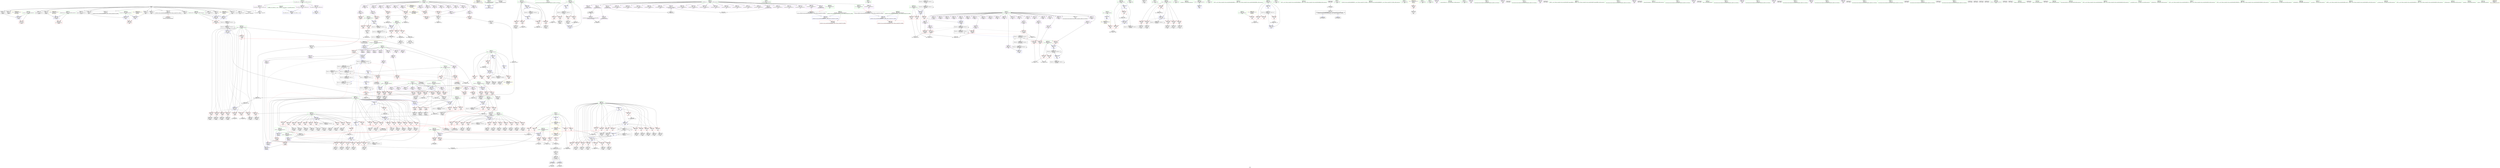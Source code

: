 digraph "SVFG" {
	label="SVFG";

	Node0x55baef217c80 [shape=record,color=grey,label="{NodeID: 0\nNullPtr}"];
	Node0x55baef217c80 -> Node0x55baef2577d0[style=solid];
	Node0x55baef217c80 -> Node0x55baef2578d0[style=solid];
	Node0x55baef217c80 -> Node0x55baef2579a0[style=solid];
	Node0x55baef217c80 -> Node0x55baef257a70[style=solid];
	Node0x55baef217c80 -> Node0x55baef257b40[style=solid];
	Node0x55baef217c80 -> Node0x55baef257c10[style=solid];
	Node0x55baef217c80 -> Node0x55baef257ce0[style=solid];
	Node0x55baef217c80 -> Node0x55baef257db0[style=solid];
	Node0x55baef217c80 -> Node0x55baef257e80[style=solid];
	Node0x55baef217c80 -> Node0x55baef257f50[style=solid];
	Node0x55baef217c80 -> Node0x55baef258020[style=solid];
	Node0x55baef217c80 -> Node0x55baef2580f0[style=solid];
	Node0x55baef217c80 -> Node0x55baef2581c0[style=solid];
	Node0x55baef217c80 -> Node0x55baef258290[style=solid];
	Node0x55baef217c80 -> Node0x55baef258360[style=solid];
	Node0x55baef217c80 -> Node0x55baef258430[style=solid];
	Node0x55baef217c80 -> Node0x55baef2754b0[style=solid];
	Node0x55baef26f180 [shape=record,color=black,label="{NodeID: 775\nMR_32V_2 = PHI(MR_32V_8, MR_32V_1, )\npts\{160 \}\n}"];
	Node0x55baef26f180 -> Node0x55baef2a0900[style=dashed];
	Node0x55baef26f180 -> Node0x55baef26f180[style=dashed];
	Node0x55baef263dd0 [shape=record,color=red,label="{NodeID: 443\n596\<--492\n\<--x\nmain\n}"];
	Node0x55baef263dd0 -> Node0x55baef27fc10[style=solid];
	Node0x55baef267320 [shape=record,color=purple,label="{NodeID: 277\n119\<--24\narrayidx\<--q\n_Z4pushiii\n}"];
	Node0x55baef2581c0 [shape=record,color=black,label="{NodeID: 111\n766\<--3\n\<--dummyVal\nmain\n}"];
	Node0x55baef2581c0 -> Node0x55baef277d80[style=solid];
	Node0x55baef261120 [shape=record,color=red,label="{NodeID: 388\n194\<--193\n\<--arrayidx4\n_Z2goiii\n}"];
	Node0x55baef261120 -> Node0x55baef27ee90[style=solid];
	Node0x55baef25c720 [shape=record,color=purple,label="{NodeID: 222\n582\<--11\narrayidx25\<--field\nmain\n}"];
	Node0x55baef258b40 [shape=record,color=green,label="{NodeID: 56\n159\<--160\nnnum\<--nnum_field_insensitive\n_Z2goiii\n}"];
	Node0x55baef258b40 -> Node0x55baef26bb00[style=solid];
	Node0x55baef258b40 -> Node0x55baef26bbd0[style=solid];
	Node0x55baef258b40 -> Node0x55baef26bca0[style=solid];
	Node0x55baef258b40 -> Node0x55baef26bd70[style=solid];
	Node0x55baef258b40 -> Node0x55baef26be40[style=solid];
	Node0x55baef258b40 -> Node0x55baef26bf10[style=solid];
	Node0x55baef258b40 -> Node0x55baef26bfe0[style=solid];
	Node0x55baef258b40 -> Node0x55baef26c0b0[style=solid];
	Node0x55baef258b40 -> Node0x55baef26c180[style=solid];
	Node0x55baef258b40 -> Node0x55baef2765f0[style=solid];
	Node0x55baef258b40 -> Node0x55baef2766c0[style=solid];
	Node0x55baef2a7920 [shape=record,color=yellow,style=double,label="{NodeID: 831\n2V_1 = ENCHI(MR_2V_0)\npts\{77 \}\nFun[__cxx_global_array_dtor]}"];
	Node0x55baef2a7920 -> Node0x55baef2755b0[style=dashed];
	Node0x55baef281290 [shape=record,color=grey,label="{NodeID: 665\n202 = cmp(199, 7, )\n}"];
	Node0x55baef276930 [shape=record,color=blue,label="{NodeID: 499\n163\<--405\nd2\<--inc\n_Z2goiii\n}"];
	Node0x55baef276930 -> Node0x55baef26c590[style=dashed];
	Node0x55baef276930 -> Node0x55baef26c660[style=dashed];
	Node0x55baef276930 -> Node0x55baef26c730[style=dashed];
	Node0x55baef276930 -> Node0x55baef26c800[style=dashed];
	Node0x55baef276930 -> Node0x55baef276930[style=dashed];
	Node0x55baef276930 -> Node0x55baef26fb80[style=dashed];
	Node0x55baef26a100 [shape=record,color=red,label="{NodeID: 333\n293\<--145\n\<--cnum.addr\n_Z2goiii\n}"];
	Node0x55baef26a100 -> Node0x55baef25df90[style=solid];
	Node0x55baef25f990 [shape=record,color=black,label="{NodeID: 167\n566\<--565\nconv\<--\nmain\n}"];
	Node0x55baef25f990 -> Node0x55baef281b90[style=solid];
	Node0x55baef22c240 [shape=record,color=green,label="{NodeID: 1\n7\<--1\n\<--dummyObj\nCan only get source location for instruction, argument, global var or function.}"];
	Node0x55baef26f680 [shape=record,color=black,label="{NodeID: 776\nMR_34V_3 = PHI(MR_34V_4, MR_34V_2, )\npts\{162 \}\n}"];
	Node0x55baef26f680 -> Node0x55baef26c250[style=dashed];
	Node0x55baef26f680 -> Node0x55baef26c320[style=dashed];
	Node0x55baef26f680 -> Node0x55baef26c3f0[style=dashed];
	Node0x55baef26f680 -> Node0x55baef26c4c0[style=dashed];
	Node0x55baef26f680 -> Node0x55baef276a00[style=dashed];
	Node0x55baef263ea0 [shape=record,color=red,label="{NodeID: 444\n615\<--492\n\<--x\nmain\n}"];
	Node0x55baef263ea0 -> Node0x55baef280090[style=solid];
	Node0x55baef2673f0 [shape=record,color=purple,label="{NodeID: 278\n120\<--24\narrayidx1\<--q\n_Z4pushiii\n}"];
	Node0x55baef2673f0 -> Node0x55baef2759c0[style=solid];
	Node0x55baef258290 [shape=record,color=black,label="{NodeID: 112\n768\<--3\n\<--dummyVal\nmain\n}"];
	Node0x55baef258290 -> Node0x55baef277e50[style=solid];
	Node0x55baef2611f0 [shape=record,color=red,label="{NodeID: 389\n218\<--217\n\<--arrayidx9\n_Z2goiii\n}"];
	Node0x55baef2611f0 -> Node0x55baef2762b0[style=solid];
	Node0x55baef25c7f0 [shape=record,color=purple,label="{NodeID: 223\n585\<--11\narrayidx27\<--field\nmain\n}"];
	Node0x55baef25c7f0 -> Node0x55baef264ba0[style=solid];
	Node0x55baef258c10 [shape=record,color=green,label="{NodeID: 57\n161\<--162\nd1\<--d1_field_insensitive\n_Z2goiii\n}"];
	Node0x55baef258c10 -> Node0x55baef26c250[style=solid];
	Node0x55baef258c10 -> Node0x55baef26c320[style=solid];
	Node0x55baef258c10 -> Node0x55baef26c3f0[style=solid];
	Node0x55baef258c10 -> Node0x55baef26c4c0[style=solid];
	Node0x55baef258c10 -> Node0x55baef275ea0[style=solid];
	Node0x55baef258c10 -> Node0x55baef276a00[style=solid];
	Node0x55baef281410 [shape=record,color=grey,label="{NodeID: 666\n64 = cmp(58, 63, )\n}"];
	Node0x55baef276a00 [shape=record,color=blue,label="{NodeID: 500\n161\<--410\nd1\<--inc120\n_Z2goiii\n}"];
	Node0x55baef276a00 -> Node0x55baef26f680[style=dashed];
	Node0x55baef26a1d0 [shape=record,color=red,label="{NodeID: 334\n319\<--145\n\<--cnum.addr\n_Z2goiii\n}"];
	Node0x55baef26a1d0 -> Node0x55baef25e470[style=solid];
	Node0x55baef25fa60 [shape=record,color=black,label="{NodeID: 168\n570\<--569\nidxprom18\<--\nmain\n}"];
	Node0x55baef22c010 [shape=record,color=green,label="{NodeID: 2\n19\<--1\n__dso_handle\<--dummyObj\nGlob }"];
	Node0x55baef26fb80 [shape=record,color=black,label="{NodeID: 777\nMR_36V_2 = PHI(MR_36V_6, MR_36V_1, )\npts\{164 \}\n}"];
	Node0x55baef26fb80 -> Node0x55baef276380[style=dashed];
	Node0x55baef26fb80 -> Node0x55baef26fb80[style=dashed];
	Node0x55baef263f70 [shape=record,color=red,label="{NodeID: 445\n624\<--492\n\<--x\nmain\n}"];
	Node0x55baef263f70 -> Node0x55baef27f010[style=solid];
	Node0x55baef2674c0 [shape=record,color=purple,label="{NodeID: 279\n125\<--24\narrayidx3\<--q\n_Z4pushiii\n}"];
	Node0x55baef258360 [shape=record,color=black,label="{NodeID: 113\n801\<--3\nlpad.val\<--dummyVal\nmain\n}"];
	Node0x55baef2612c0 [shape=record,color=red,label="{NodeID: 390\n230\<--229\n\<--arrayidx15\n_Z2goiii\n}"];
	Node0x55baef2612c0 -> Node0x55baef27fd90[style=solid];
	Node0x55baef25c8c0 [shape=record,color=purple,label="{NodeID: 224\n604\<--11\narrayidx36\<--field\nmain\n}"];
	Node0x55baef258ce0 [shape=record,color=green,label="{NodeID: 58\n163\<--164\nd2\<--d2_field_insensitive\n_Z2goiii\n}"];
	Node0x55baef258ce0 -> Node0x55baef26c590[style=solid];
	Node0x55baef258ce0 -> Node0x55baef26c660[style=solid];
	Node0x55baef258ce0 -> Node0x55baef26c730[style=solid];
	Node0x55baef258ce0 -> Node0x55baef26c800[style=solid];
	Node0x55baef258ce0 -> Node0x55baef276380[style=solid];
	Node0x55baef258ce0 -> Node0x55baef276930[style=solid];
	Node0x55baef281590 [shape=record,color=grey,label="{NodeID: 667\n283 = cmp(282, 284, )\n}"];
	Node0x55baef276ad0 [shape=record,color=blue,label="{NodeID: 501\n423\<--421\nx.addr\<--x\n_Z5validii\n}"];
	Node0x55baef276ad0 -> Node0x55baef261a10[style=dashed];
	Node0x55baef276ad0 -> Node0x55baef261ae0[style=dashed];
	Node0x55baef26a2a0 [shape=record,color=red,label="{NodeID: 335\n247\<--147\n\<--sgn\n_Z2goiii\n}"];
	Node0x55baef26a2a0 -> Node0x55baef25d840[style=solid];
	Node0x55baef25fb30 [shape=record,color=black,label="{NodeID: 169\n573\<--572\nidxprom20\<--\nmain\n}"];
	Node0x55baef22c0a0 [shape=record,color=green,label="{NodeID: 3\n26\<--1\n.str\<--dummyObj\nGlob }"];
	Node0x55baef270080 [shape=record,color=black,label="{NodeID: 778\nMR_38V_2 = PHI(MR_38V_6, MR_38V_1, )\npts\{166 \}\n}"];
	Node0x55baef270080 -> Node0x55baef2a1300[style=dashed];
	Node0x55baef270080 -> Node0x55baef270080[style=dashed];
	Node0x55baef264040 [shape=record,color=red,label="{NodeID: 446\n667\<--494\n\<--cq\nmain\n}"];
	Node0x55baef264040 -> Node0x55baef282d90[style=solid];
	Node0x55baef267590 [shape=record,color=purple,label="{NodeID: 280\n126\<--24\narrayidx4\<--q\n_Z4pushiii\n}"];
	Node0x55baef267590 -> Node0x55baef275a90[style=solid];
	Node0x55baef258430 [shape=record,color=black,label="{NodeID: 114\n802\<--3\nlpad.val128\<--dummyVal\nmain\n}"];
	Node0x55baef261390 [shape=record,color=red,label="{NodeID: 391\n238\<--237\n\<--arrayidx19\n_Z2goiii\n}"];
	Node0x55baef261390 -> Node0x55baef280390[style=solid];
	Node0x55baef25c990 [shape=record,color=purple,label="{NodeID: 225\n607\<--11\narrayidx38\<--field\nmain\n}"];
	Node0x55baef25c990 -> Node0x55baef264c70[style=solid];
	Node0x55baef258db0 [shape=record,color=green,label="{NodeID: 59\n165\<--166\nnd\<--nd_field_insensitive\n_Z2goiii\n}"];
	Node0x55baef258db0 -> Node0x55baef26c8d0[style=solid];
	Node0x55baef258db0 -> Node0x55baef26c9a0[style=solid];
	Node0x55baef258db0 -> Node0x55baef260de0[style=solid];
	Node0x55baef258db0 -> Node0x55baef276790[style=solid];
	Node0x55baef281710 [shape=record,color=grey,label="{NodeID: 668\n178 = cmp(177, 179, )\n}"];
	Node0x55baef276ba0 [shape=record,color=blue,label="{NodeID: 502\n425\<--422\ny.addr\<--y\n_Z5validii\n}"];
	Node0x55baef276ba0 -> Node0x55baef261bb0[style=dashed];
	Node0x55baef276ba0 -> Node0x55baef261c80[style=dashed];
	Node0x55baef26a370 [shape=record,color=red,label="{NodeID: 336\n325\<--147\n\<--sgn\n_Z2goiii\n}"];
	Node0x55baef25fc00 [shape=record,color=black,label="{NodeID: 170\n576\<--575\nconv22\<--\nmain\n}"];
	Node0x55baef25fc00 -> Node0x55baef282190[style=solid];
	Node0x55baef22a4c0 [shape=record,color=green,label="{NodeID: 4\n28\<--1\n.str.1\<--dummyObj\nGlob }"];
	Node0x55baef270580 [shape=record,color=black,label="{NodeID: 779\nMR_48V_2 = PHI(MR_48V_7, MR_48V_1, )\npts\{150000 \}\n|{|<s2>26}}"];
	Node0x55baef270580 -> Node0x55baef2a1800[style=dashed];
	Node0x55baef270580 -> Node0x55baef270580[style=dashed];
	Node0x55baef270580:s2 -> Node0x55baef2b0b70[style=dashed,color=blue];
	Node0x55baef264110 [shape=record,color=red,label="{NodeID: 447\n789\<--494\n\<--cq\nmain\n}"];
	Node0x55baef264110 -> Node0x55baef27fa90[style=solid];
	Node0x55baef267660 [shape=record,color=purple,label="{NodeID: 281\n131\<--24\narrayidx6\<--q\n_Z4pushiii\n}"];
	Node0x55baef25cf20 [shape=record,color=black,label="{NodeID: 115\n481\<--7\nmain_ret\<--\nmain\n}"];
	Node0x55baef261460 [shape=record,color=red,label="{NodeID: 392\n259\<--258\n\<--arrayidx31\n_Z2goiii\n}"];
	Node0x55baef261460 -> Node0x55baef25dab0[style=solid];
	Node0x55baef25ca60 [shape=record,color=purple,label="{NodeID: 226\n289\<--13\narrayidx47\<--dp\n_Z2goiii\n}"];
	Node0x55baef258e80 [shape=record,color=green,label="{NodeID: 60\n167\<--168\nexn.slot\<--exn.slot_field_insensitive\n_Z2goiii\n}"];
	Node0x55baef258e80 -> Node0x55baef260eb0[style=solid];
	Node0x55baef258e80 -> Node0x55baef276110[style=solid];
	Node0x55baef281890 [shape=record,color=grey,label="{NodeID: 669\n223 = cmp(222, 179, )\n}"];
	Node0x55baef276c70 [shape=record,color=blue,label="{NodeID: 503\n460\<--458\n__lhs.addr\<--__lhs\n_ZStltIcSt11char_traitsIcESaIcEEbRKNSt7__cxx1112basic_stringIT_T0_T1_EESA_\n}"];
	Node0x55baef276c70 -> Node0x55baef261d50[style=dashed];
	Node0x55baef26a440 [shape=record,color=red,label="{NodeID: 337\n241\<--151\n\<--nx\n_Z2goiii\n|{<s0>7}}"];
	Node0x55baef26a440:s0 -> Node0x55baef2eaa00[style=solid,color=red];
	Node0x55baef25fcd0 [shape=record,color=black,label="{NodeID: 171\n581\<--580\nidxprom24\<--\nmain\n}"];
	Node0x55baef22a550 [shape=record,color=green,label="{NodeID: 5\n30\<--1\nstdin\<--dummyObj\nGlob }"];
	Node0x55baef2baaa0 [shape=record,color=black,label="{NodeID: 780\nMR_50V_2 = PHI(MR_50V_8, MR_50V_1, )\npts\{23 250000 \}\n|{|<s2>26|<s3>26}}"];
	Node0x55baef2baaa0 -> Node0x55baef2a1d00[style=dashed];
	Node0x55baef2baaa0 -> Node0x55baef2baaa0[style=dashed];
	Node0x55baef2baaa0:s2 -> Node0x55baef2b0670[style=dashed,color=blue];
	Node0x55baef2baaa0:s3 -> Node0x55baef2b1070[style=dashed,color=blue];
	Node0x55baef2641e0 [shape=record,color=red,label="{NodeID: 448\n673\<--496\n\<--znum\nmain\n}"];
	Node0x55baef2641e0 -> Node0x55baef280810[style=solid];
	Node0x55baef267730 [shape=record,color=purple,label="{NodeID: 282\n132\<--24\narrayidx7\<--q\n_Z4pushiii\n}"];
	Node0x55baef267730 -> Node0x55baef275b60[style=solid];
	Node0x55baef25cff0 [shape=record,color=black,label="{NodeID: 116\n14\<--13\n\<--dp\nCan only get source location for instruction, argument, global var or function.}"];
	Node0x55baef261530 [shape=record,color=red,label="{NodeID: 393\n273\<--272\n\<--arrayidx37\n_Z2goiii\n}"];
	Node0x55baef261530 -> Node0x55baef25dd20[style=solid];
	Node0x55baef25cb30 [shape=record,color=purple,label="{NodeID: 227\n292\<--13\narrayidx49\<--dp\n_Z2goiii\n}"];
	Node0x55baef258f50 [shape=record,color=green,label="{NodeID: 61\n169\<--170\nehselector.slot\<--ehselector.slot_field_insensitive\n_Z2goiii\n}"];
	Node0x55baef258f50 -> Node0x55baef260f80[style=solid];
	Node0x55baef258f50 -> Node0x55baef2761e0[style=solid];
	Node0x55baef281a10 [shape=record,color=grey,label="{NodeID: 670\n723 = cmp(721, 722, )\n}"];
	Node0x55baef276d40 [shape=record,color=blue,label="{NodeID: 504\n462\<--459\n__rhs.addr\<--__rhs\n_ZStltIcSt11char_traitsIcESaIcEEbRKNSt7__cxx1112basic_stringIT_T0_T1_EESA_\n}"];
	Node0x55baef276d40 -> Node0x55baef261e20[style=dashed];
	Node0x55baef26a510 [shape=record,color=red,label="{NodeID: 338\n253\<--151\n\<--nx\n_Z2goiii\n}"];
	Node0x55baef26a510 -> Node0x55baef25d910[style=solid];
	Node0x55baef25fda0 [shape=record,color=black,label="{NodeID: 172\n584\<--583\nidxprom26\<--\nmain\n}"];
	Node0x55baef240720 [shape=record,color=green,label="{NodeID: 6\n31\<--1\n.str.2\<--dummyObj\nGlob }"];
	Node0x55baef2642b0 [shape=record,color=red,label="{NodeID: 449\n705\<--496\n\<--znum\nmain\n}"];
	Node0x55baef2642b0 -> Node0x55baef2609d0[style=solid];
	Node0x55baef267800 [shape=record,color=purple,label="{NodeID: 283\n647\<--24\narrayidx54\<--q\nmain\n}"];
	Node0x55baef25d0f0 [shape=record,color=black,label="{NodeID: 117\n118\<--117\nidxprom\<--\n_Z4pushiii\n}"];
	Node0x55baef261600 [shape=record,color=red,label="{NodeID: 394\n296\<--295\n\<--arrayidx51\n_Z2goiii\n}"];
	Node0x55baef261600 -> Node0x55baef27f310[style=solid];
	Node0x55baef25cc00 [shape=record,color=purple,label="{NodeID: 228\n295\<--13\narrayidx51\<--dp\n_Z2goiii\n}"];
	Node0x55baef25cc00 -> Node0x55baef261600[style=solid];
	Node0x55baef259020 [shape=record,color=green,label="{NodeID: 62\n200\<--201\n_Z5validii\<--_Z5validii_field_insensitive\n}"];
	Node0x55baef281b90 [shape=record,color=grey,label="{NodeID: 671\n567 = cmp(566, 263, )\n}"];
	Node0x55baef276e10 [shape=record,color=blue,label="{NodeID: 505\n482\<--7\nretval\<--\nmain\n}"];
	Node0x55baef26a5e0 [shape=record,color=red,label="{NodeID: 339\n267\<--151\n\<--nx\n_Z2goiii\n}"];
	Node0x55baef26a5e0 -> Node0x55baef25db80[style=solid];
	Node0x55baef25fe70 [shape=record,color=black,label="{NodeID: 173\n587\<--586\nconv28\<--\nmain\n}"];
	Node0x55baef25fe70 -> Node0x55baef27f610[style=solid];
	Node0x55baef2407b0 [shape=record,color=green,label="{NodeID: 7\n33\<--1\n.str.3\<--dummyObj\nGlob }"];
	Node0x55baef264380 [shape=record,color=red,label="{NodeID: 450\n718\<--496\n\<--znum\nmain\n}"];
	Node0x55baef264380 -> Node0x55baef260c40[style=solid];
	Node0x55baef2678d0 [shape=record,color=purple,label="{NodeID: 284\n648\<--24\narrayidx55\<--q\nmain\n}"];
	Node0x55baef2678d0 -> Node0x55baef264d40[style=solid];
	Node0x55baef25d1c0 [shape=record,color=black,label="{NodeID: 118\n124\<--123\nidxprom2\<--\n_Z4pushiii\n}"];
	Node0x55baef2616d0 [shape=record,color=red,label="{NodeID: 395\n309\<--308\n\<--arrayidx58\n_Z2goiii\n}"];
	Node0x55baef2616d0 -> Node0x55baef282010[style=solid];
	Node0x55baef25ccd0 [shape=record,color=purple,label="{NodeID: 229\n302\<--13\narrayidx54\<--dp\n_Z2goiii\n}"];
	Node0x55baef259120 [shape=record,color=green,label="{NodeID: 63\n323\<--324\n_ZNSt7__cxx1112basic_stringIcSt11char_traitsIcESaIcEEaSERKS4_\<--_ZNSt7__cxx1112basic_stringIcSt11char_traitsIcESaIcEEaSERKS4__field_insensitive\n}"];
	Node0x55baef281d10 [shape=record,color=grey,label="{NodeID: 672\n710 = cmp(708, 709, )\n}"];
	Node0x55baef276ee0 [shape=record,color=blue,label="{NodeID: 506\n486\<--114\nt\<--\nmain\n}"];
	Node0x55baef276ee0 -> Node0x55baef2ad470[style=dashed];
	Node0x55baef26a6b0 [shape=record,color=red,label="{NodeID: 340\n300\<--151\n\<--nx\n_Z2goiii\n}"];
	Node0x55baef26a6b0 -> Node0x55baef25e060[style=solid];
	Node0x55baef25ff40 [shape=record,color=black,label="{NodeID: 174\n591\<--590\nidxprom29\<--\nmain\n}"];
	Node0x55baef22c390 [shape=record,color=green,label="{NodeID: 8\n35\<--1\n.str.4\<--dummyObj\nGlob }"];
	Node0x55baef264450 [shape=record,color=red,label="{NodeID: 451\n731\<--496\n\<--znum\nmain\n}"];
	Node0x55baef264450 -> Node0x55baef25af90[style=solid];
	Node0x55baef2679a0 [shape=record,color=purple,label="{NodeID: 285\n652\<--24\narrayidx57\<--q\nmain\n}"];
	Node0x55baef25d290 [shape=record,color=black,label="{NodeID: 119\n130\<--129\nidxprom5\<--\n_Z4pushiii\n}"];
	Node0x55baef2617a0 [shape=record,color=red,label="{NodeID: 396\n335\<--334\n\<--arrayidx75\n_Z2goiii\n}"];
	Node0x55baef25cda0 [shape=record,color=purple,label="{NodeID: 230\n305\<--13\narrayidx56\<--dp\n_Z2goiii\n}"];
	Node0x55baef259220 [shape=record,color=green,label="{NodeID: 64\n327\<--328\n_ZNSt7__cxx1112basic_stringIcSt11char_traitsIcESaIcEEpLEc\<--_ZNSt7__cxx1112basic_stringIcSt11char_traitsIcESaIcEEpLEc_field_insensitive\n}"];
	Node0x55baef281e90 [shape=record,color=grey,label="{NodeID: 673\n471 = cmp(468, 7, )\n}"];
	Node0x55baef281e90 -> Node0x55baef25f4b0[style=solid];
	Node0x55baef276fb0 [shape=record,color=blue,label="{NodeID: 507\n20\<--114\nqbeg\<--\nmain\n}"];
	Node0x55baef276fb0 -> Node0x55baef268f20[style=dashed];
	Node0x55baef276fb0 -> Node0x55baef268ff0[style=dashed];
	Node0x55baef276fb0 -> Node0x55baef2690c0[style=dashed];
	Node0x55baef276fb0 -> Node0x55baef269190[style=dashed];
	Node0x55baef276fb0 -> Node0x55baef269260[style=dashed];
	Node0x55baef276fb0 -> Node0x55baef277630[style=dashed];
	Node0x55baef276fb0 -> Node0x55baef2aca70[style=dashed];
	Node0x55baef26a780 [shape=record,color=red,label="{NodeID: 341\n329\<--151\n\<--nx\n_Z2goiii\n}"];
	Node0x55baef26a780 -> Node0x55baef25e540[style=solid];
	Node0x55baef260010 [shape=record,color=black,label="{NodeID: 175\n594\<--593\nidxprom31\<--\nmain\n}"];
	Node0x55baef22c420 [shape=record,color=green,label="{NodeID: 9\n37\<--1\n.str.5\<--dummyObj\nGlob }"];
	Node0x55baef2bc020 [shape=record,color=yellow,style=double,label="{NodeID: 784\n14V_1 = ENCHI(MR_14V_0)\npts\{8 \}\nFun[_Z5validii]}"];
	Node0x55baef2bc020 -> Node0x55baef268970[style=dashed];
	Node0x55baef2bc020 -> Node0x55baef268a40[style=dashed];
	Node0x55baef264520 [shape=record,color=red,label="{NodeID: 452\n742\<--496\n\<--znum\nmain\n}"];
	Node0x55baef264520 -> Node0x55baef25b200[style=solid];
	Node0x55baef267a70 [shape=record,color=purple,label="{NodeID: 286\n653\<--24\narrayidx58\<--q\nmain\n}"];
	Node0x55baef267a70 -> Node0x55baef274ad0[style=solid];
	Node0x55baef25d360 [shape=record,color=black,label="{NodeID: 120\n183\<--182\nidxprom\<--\n_Z2goiii\n}"];
	Node0x55baef261870 [shape=record,color=red,label="{NodeID: 397\n347\<--346\n\<--arrayidx83\n_Z2goiii\n}"];
	Node0x55baef261870 -> Node0x55baef282f10[style=solid];
	Node0x55baef264e00 [shape=record,color=purple,label="{NodeID: 231\n308\<--13\narrayidx58\<--dp\n_Z2goiii\n}"];
	Node0x55baef264e00 -> Node0x55baef2616d0[style=solid];
	Node0x55baef259320 [shape=record,color=green,label="{NodeID: 65\n360\<--361\n_ZStltIcSt11char_traitsIcESaIcEEbRKNSt7__cxx1112basic_stringIT_T0_T1_EESA_\<--_ZStltIcSt11char_traitsIcESaIcEEbRKNSt7__cxx1112basic_stringIT_T0_T1_EESA__field_insensitive\n}"];
	Node0x55baef282010 [shape=record,color=grey,label="{NodeID: 674\n310 = cmp(299, 309, )\n}"];
	Node0x55baef277080 [shape=record,color=blue,label="{NodeID: 508\n22\<--7\nqend\<--\nmain\n}"];
	Node0x55baef277080 -> Node0x55baef29ac80[style=dashed];
	Node0x55baef277080 -> Node0x55baef2b0670[style=dashed];
	Node0x55baef26a850 [shape=record,color=red,label="{NodeID: 342\n338\<--151\n\<--nx\n_Z2goiii\n}"];
	Node0x55baef26a850 -> Node0x55baef25e6e0[style=solid];
	Node0x55baef2600e0 [shape=record,color=black,label="{NodeID: 176\n599\<--597\nidxprom33\<--add\nmain\n}"];
	Node0x55baef22b8b0 [shape=record,color=green,label="{NodeID: 10\n39\<--1\n.str.6\<--dummyObj\nGlob }"];
	Node0x55baef2bc100 [shape=record,color=yellow,style=double,label="{NodeID: 785\n61V_1 = ENCHI(MR_61V_0)\npts\{1 \}\nFun[main]}"];
	Node0x55baef2bc100 -> Node0x55baef269740[style=dashed];
	Node0x55baef2645f0 [shape=record,color=red,label="{NodeID: 453\n753\<--496\n\<--znum\nmain\n}"];
	Node0x55baef2645f0 -> Node0x55baef25b470[style=solid];
	Node0x55baef267b40 [shape=record,color=purple,label="{NodeID: 287\n657\<--24\narrayidx60\<--q\nmain\n}"];
	Node0x55baef25d430 [shape=record,color=black,label="{NodeID: 121\n191\<--190\nidxprom2\<--\n_Z2goiii\n}"];
	Node0x55baef261940 [shape=record,color=red,label="{NodeID: 398\n372\<--371\n\<--arrayidx99\n_Z2goiii\n}"];
	Node0x55baef261940 -> Node0x55baef282790[style=solid];
	Node0x55baef264e90 [shape=record,color=purple,label="{NodeID: 232\n340\<--13\narrayidx79\<--dp\n_Z2goiii\n}"];
	Node0x55baef259420 [shape=record,color=green,label="{NodeID: 66\n423\<--424\nx.addr\<--x.addr_field_insensitive\n_Z5validii\n}"];
	Node0x55baef259420 -> Node0x55baef261a10[style=solid];
	Node0x55baef259420 -> Node0x55baef261ae0[style=solid];
	Node0x55baef259420 -> Node0x55baef276ad0[style=solid];
	Node0x55baef282190 [shape=record,color=grey,label="{NodeID: 675\n577 = cmp(576, 578, )\n}"];
	Node0x55baef277150 [shape=record,color=blue,label="{NodeID: 509\n488\<--7\ni\<--\nmain\n}"];
	Node0x55baef277150 -> Node0x55baef262230[style=dashed];
	Node0x55baef277150 -> Node0x55baef262300[style=dashed];
	Node0x55baef277150 -> Node0x55baef2623d0[style=dashed];
	Node0x55baef277150 -> Node0x55baef2624a0[style=dashed];
	Node0x55baef277150 -> Node0x55baef262570[style=dashed];
	Node0x55baef277150 -> Node0x55baef262640[style=dashed];
	Node0x55baef277150 -> Node0x55baef262710[style=dashed];
	Node0x55baef277150 -> Node0x55baef2627e0[style=dashed];
	Node0x55baef277150 -> Node0x55baef2628b0[style=dashed];
	Node0x55baef277150 -> Node0x55baef262980[style=dashed];
	Node0x55baef277150 -> Node0x55baef277560[style=dashed];
	Node0x55baef277150 -> Node0x55baef277970[style=dashed];
	Node0x55baef277150 -> Node0x55baef2ad970[style=dashed];
	Node0x55baef26a920 [shape=record,color=red,label="{NodeID: 343\n350\<--151\n\<--nx\n_Z2goiii\n}"];
	Node0x55baef26a920 -> Node0x55baef25e950[style=solid];
	Node0x55baef2601b0 [shape=record,color=black,label="{NodeID: 177\n603\<--602\nidxprom35\<--\nmain\n}"];
	Node0x55baef22b980 [shape=record,color=green,label="{NodeID: 11\n41\<--1\n.str.7\<--dummyObj\nGlob }"];
	Node0x55baef2bc210 [shape=record,color=yellow,style=double,label="{NodeID: 786\n14V_1 = ENCHI(MR_14V_0)\npts\{8 \}\nFun[main]|{|<s4>26}}"];
	Node0x55baef2bc210 -> Node0x55baef268b10[style=dashed];
	Node0x55baef2bc210 -> Node0x55baef268be0[style=dashed];
	Node0x55baef2bc210 -> Node0x55baef268cb0[style=dashed];
	Node0x55baef2bc210 -> Node0x55baef268d80[style=dashed];
	Node0x55baef2bc210:s4 -> Node0x55baef2bd2b0[style=dashed,color=red];
	Node0x55baef2646c0 [shape=record,color=red,label="{NodeID: 454\n709\<--498\n\<--nd\nmain\n}"];
	Node0x55baef2646c0 -> Node0x55baef281d10[style=solid];
	Node0x55baef267c10 [shape=record,color=purple,label="{NodeID: 288\n658\<--24\narrayidx61\<--q\nmain\n}"];
	Node0x55baef267c10 -> Node0x55baef274ba0[style=solid];
	Node0x55baef25d500 [shape=record,color=black,label="{NodeID: 122\n213\<--212\nidxprom6\<--\n_Z2goiii\n}"];
	Node0x55baef261a10 [shape=record,color=red,label="{NodeID: 399\n429\<--423\n\<--x.addr\n_Z5validii\n}"];
	Node0x55baef261a10 -> Node0x55baef282910[style=solid];
	Node0x55baef264f60 [shape=record,color=purple,label="{NodeID: 233\n343\<--13\narrayidx81\<--dp\n_Z2goiii\n}"];
	Node0x55baef2594f0 [shape=record,color=green,label="{NodeID: 67\n425\<--426\ny.addr\<--y.addr_field_insensitive\n_Z5validii\n}"];
	Node0x55baef2594f0 -> Node0x55baef261bb0[style=solid];
	Node0x55baef2594f0 -> Node0x55baef261c80[style=solid];
	Node0x55baef2594f0 -> Node0x55baef276ba0[style=solid];
	Node0x55baef282310 [shape=record,color=grey,label="{NodeID: 676\n441 = cmp(439, 440, )\n}"];
	Node0x55baef282310 -> Node0x55baef27e6f0[style=solid];
	Node0x55baef277220 [shape=record,color=blue,label="{NodeID: 510\n490\<--7\nj\<--\nmain\n}"];
	Node0x55baef277220 -> Node0x55baef263000[style=dashed];
	Node0x55baef277220 -> Node0x55baef2630d0[style=dashed];
	Node0x55baef277220 -> Node0x55baef2631a0[style=dashed];
	Node0x55baef277220 -> Node0x55baef263270[style=dashed];
	Node0x55baef277220 -> Node0x55baef263340[style=dashed];
	Node0x55baef277220 -> Node0x55baef263410[style=dashed];
	Node0x55baef277220 -> Node0x55baef2634e0[style=dashed];
	Node0x55baef277220 -> Node0x55baef2635b0[style=dashed];
	Node0x55baef277220 -> Node0x55baef263680[style=dashed];
	Node0x55baef277220 -> Node0x55baef263750[style=dashed];
	Node0x55baef277220 -> Node0x55baef277220[style=dashed];
	Node0x55baef277220 -> Node0x55baef277490[style=dashed];
	Node0x55baef277220 -> Node0x55baef2a2730[style=dashed];
	Node0x55baef26a9f0 [shape=record,color=red,label="{NodeID: 344\n363\<--151\n\<--nx\n_Z2goiii\n}"];
	Node0x55baef26a9f0 -> Node0x55baef25ebc0[style=solid];
	Node0x55baef260280 [shape=record,color=black,label="{NodeID: 178\n606\<--605\nidxprom37\<--\nmain\n}"];
	Node0x55baef22a6d0 [shape=record,color=green,label="{NodeID: 12\n43\<--1\n.str.8\<--dummyObj\nGlob }"];
	Node0x55baef2bc2f0 [shape=record,color=yellow,style=double,label="{NodeID: 787\n64V_1 = ENCHI(MR_64V_0)\npts\{10 \}\nFun[main]}"];
	Node0x55baef2bc2f0 -> Node0x55baef268e50[style=dashed];
	Node0x55baef264790 [shape=record,color=red,label="{NodeID: 455\n722\<--498\n\<--nd\nmain\n}"];
	Node0x55baef264790 -> Node0x55baef281a10[style=solid];
	Node0x55baef267ce0 [shape=record,color=purple,label="{NodeID: 289\n510\<--26\n\<--.str\nmain\n}"];
	Node0x55baef25d5d0 [shape=record,color=black,label="{NodeID: 123\n216\<--215\nidxprom8\<--\n_Z2goiii\n}"];
	Node0x55baef261ae0 [shape=record,color=red,label="{NodeID: 400\n432\<--423\n\<--x.addr\n_Z5validii\n}"];
	Node0x55baef261ae0 -> Node0x55baef282490[style=solid];
	Node0x55baef265030 [shape=record,color=purple,label="{NodeID: 234\n346\<--13\narrayidx83\<--dp\n_Z2goiii\n}"];
	Node0x55baef265030 -> Node0x55baef261870[style=solid];
	Node0x55baef2595c0 [shape=record,color=green,label="{NodeID: 68\n447\<--448\n__gxx_personality_v0\<--__gxx_personality_v0_field_insensitive\n}"];
	Node0x55baef282490 [shape=record,color=grey,label="{NodeID: 677\n434 = cmp(432, 433, )\n}"];
	Node0x55baef2772f0 [shape=record,color=blue,label="{NodeID: 511\n492\<--588\nx\<--sub\nmain\n}"];
	Node0x55baef2772f0 -> Node0x55baef263dd0[style=dashed];
	Node0x55baef2772f0 -> Node0x55baef263ea0[style=dashed];
	Node0x55baef2772f0 -> Node0x55baef263f70[style=dashed];
	Node0x55baef2772f0 -> Node0x55baef2a9870[style=dashed];
	Node0x55baef26aac0 [shape=record,color=red,label="{NodeID: 345\n376\<--151\n\<--nx\n_Z2goiii\n|{<s0>12}}"];
	Node0x55baef26aac0:s0 -> Node0x55baef2eb2c0[style=solid,color=red];
	Node0x55baef260350 [shape=record,color=black,label="{NodeID: 179\n610\<--609\nidxprom39\<--\nmain\n}"];
	Node0x55baef22a7a0 [shape=record,color=green,label="{NodeID: 13\n45\<--1\n.str.9\<--dummyObj\nGlob }"];
	Node0x55baef264860 [shape=record,color=red,label="{NodeID: 456\n799\<--504\nexn\<--exn.slot\nmain\n}"];
	Node0x55baef267db0 [shape=record,color=purple,label="{NodeID: 290\n511\<--28\n\<--.str.1\nmain\n}"];
	Node0x55baef25d6a0 [shape=record,color=black,label="{NodeID: 124\n227\<--226\nidxprom13\<--\n_Z2goiii\n}"];
	Node0x55baef2e66e0 [shape=record,color=black,label="{NodeID: 899\n199 = PHI(420, )\n}"];
	Node0x55baef2e66e0 -> Node0x55baef281290[style=solid];
	Node0x55baef261bb0 [shape=record,color=red,label="{NodeID: 401\n436\<--425\n\<--y.addr\n_Z5validii\n}"];
	Node0x55baef261bb0 -> Node0x55baef282610[style=solid];
	Node0x55baef265100 [shape=record,color=purple,label="{NodeID: 235\n365\<--13\narrayidx95\<--dp\n_Z2goiii\n}"];
	Node0x55baef2596c0 [shape=record,color=green,label="{NodeID: 69\n460\<--461\n__lhs.addr\<--__lhs.addr_field_insensitive\n_ZStltIcSt11char_traitsIcESaIcEEbRKNSt7__cxx1112basic_stringIT_T0_T1_EESA_\n}"];
	Node0x55baef2596c0 -> Node0x55baef261d50[style=solid];
	Node0x55baef2596c0 -> Node0x55baef276c70[style=solid];
	Node0x55baef282610 [shape=record,color=grey,label="{NodeID: 678\n437 = cmp(436, 7, )\n}"];
	Node0x55baef2773c0 [shape=record,color=blue,label="{NodeID: 512\n600\<--114\narrayidx34\<--\nmain\n}"];
	Node0x55baef2773c0 -> Node0x55baef2a9d70[style=dashed];
	Node0x55baef26ab90 [shape=record,color=red,label="{NodeID: 346\n382\<--151\n\<--nx\n_Z2goiii\n}"];
	Node0x55baef26ab90 -> Node0x55baef25ee30[style=solid];
	Node0x55baef260420 [shape=record,color=black,label="{NodeID: 180\n613\<--612\nidxprom41\<--\nmain\n}"];
	Node0x55baef22a870 [shape=record,color=green,label="{NodeID: 14\n48\<--1\n\<--dummyObj\nCan only get source location for instruction, argument, global var or function.}"];
	Node0x55baef264930 [shape=record,color=red,label="{NodeID: 457\n800\<--506\nsel\<--ehselector.slot\nmain\n}"];
	Node0x55baef267e80 [shape=record,color=purple,label="{NodeID: 291\n515\<--31\n\<--.str.2\nmain\n}"];
	Node0x55baef25d770 [shape=record,color=black,label="{NodeID: 125\n235\<--234\nidxprom17\<--\n_Z2goiii\n}"];
	Node0x55baef2e6610 [shape=record,color=black,label="{NodeID: 900\n66 = PHI()\n}"];
	Node0x55baef261c80 [shape=record,color=red,label="{NodeID: 402\n439\<--425\n\<--y.addr\n_Z5validii\n}"];
	Node0x55baef261c80 -> Node0x55baef282310[style=solid];
	Node0x55baef2651d0 [shape=record,color=purple,label="{NodeID: 236\n368\<--13\narrayidx97\<--dp\n_Z2goiii\n}"];
	Node0x55baef259790 [shape=record,color=green,label="{NodeID: 70\n462\<--463\n__rhs.addr\<--__rhs.addr_field_insensitive\n_ZStltIcSt11char_traitsIcESaIcEEbRKNSt7__cxx1112basic_stringIT_T0_T1_EESA_\n}"];
	Node0x55baef259790 -> Node0x55baef261e20[style=solid];
	Node0x55baef259790 -> Node0x55baef276d40[style=solid];
	Node0x55baef282790 [shape=record,color=grey,label="{NodeID: 679\n373 = cmp(372, 374, )\n}"];
	Node0x55baef277490 [shape=record,color=blue,label="{NodeID: 513\n490\<--630\nj\<--inc\nmain\n}"];
	Node0x55baef277490 -> Node0x55baef263000[style=dashed];
	Node0x55baef277490 -> Node0x55baef2630d0[style=dashed];
	Node0x55baef277490 -> Node0x55baef2631a0[style=dashed];
	Node0x55baef277490 -> Node0x55baef263270[style=dashed];
	Node0x55baef277490 -> Node0x55baef263340[style=dashed];
	Node0x55baef277490 -> Node0x55baef263410[style=dashed];
	Node0x55baef277490 -> Node0x55baef2634e0[style=dashed];
	Node0x55baef277490 -> Node0x55baef2635b0[style=dashed];
	Node0x55baef277490 -> Node0x55baef263680[style=dashed];
	Node0x55baef277490 -> Node0x55baef263750[style=dashed];
	Node0x55baef277490 -> Node0x55baef277220[style=dashed];
	Node0x55baef277490 -> Node0x55baef277490[style=dashed];
	Node0x55baef277490 -> Node0x55baef2a2730[style=dashed];
	Node0x55baef26ac60 [shape=record,color=red,label="{NodeID: 347\n392\<--151\n\<--nx\n_Z2goiii\n}"];
	Node0x55baef26ac60 -> Node0x55baef25f0a0[style=solid];
	Node0x55baef2604f0 [shape=record,color=black,label="{NodeID: 181\n617\<--616\nidxprom44\<--add43\nmain\n}"];
	Node0x55baef22bd30 [shape=record,color=green,label="{NodeID: 15\n114\<--1\n\<--dummyObj\nCan only get source location for instruction, argument, global var or function.}"];
	Node0x55baef264a00 [shape=record,color=red,label="{NodeID: 458\n565\<--564\n\<--arrayidx16\nmain\n}"];
	Node0x55baef264a00 -> Node0x55baef25f990[style=solid];
	Node0x55baef267f50 [shape=record,color=purple,label="{NodeID: 292\n526\<--33\n\<--.str.3\nmain\n}"];
	Node0x55baef25d840 [shape=record,color=black,label="{NodeID: 126\n248\<--247\nconv\<--\n_Z2goiii\n}"];
	Node0x55baef25d840 -> Node0x55baef283210[style=solid];
	Node0x55baef2e9710 [shape=record,color=black,label="{NodeID: 901\n322 = PHI()\n}"];
	Node0x55baef261d50 [shape=record,color=red,label="{NodeID: 403\n466\<--460\n\<--__lhs.addr\n_ZStltIcSt11char_traitsIcESaIcEEbRKNSt7__cxx1112basic_stringIT_T0_T1_EESA_\n}"];
	Node0x55baef2652a0 [shape=record,color=purple,label="{NodeID: 237\n371\<--13\narrayidx99\<--dp\n_Z2goiii\n}"];
	Node0x55baef2652a0 -> Node0x55baef261940[style=solid];
	Node0x55baef259860 [shape=record,color=green,label="{NodeID: 71\n469\<--470\n_ZNKSt7__cxx1112basic_stringIcSt11char_traitsIcESaIcEE7compareERKS4_\<--_ZNKSt7__cxx1112basic_stringIcSt11char_traitsIcESaIcEE7compareERKS4__field_insensitive\n}"];
	Node0x55baef282910 [shape=record,color=grey,label="{NodeID: 680\n430 = cmp(429, 7, )\n}"];
	Node0x55baef277560 [shape=record,color=blue,label="{NodeID: 514\n488\<--637\ni\<--inc50\nmain\n}"];
	Node0x55baef277560 -> Node0x55baef262230[style=dashed];
	Node0x55baef277560 -> Node0x55baef262300[style=dashed];
	Node0x55baef277560 -> Node0x55baef2623d0[style=dashed];
	Node0x55baef277560 -> Node0x55baef2624a0[style=dashed];
	Node0x55baef277560 -> Node0x55baef262570[style=dashed];
	Node0x55baef277560 -> Node0x55baef262640[style=dashed];
	Node0x55baef277560 -> Node0x55baef262710[style=dashed];
	Node0x55baef277560 -> Node0x55baef2627e0[style=dashed];
	Node0x55baef277560 -> Node0x55baef2628b0[style=dashed];
	Node0x55baef277560 -> Node0x55baef262980[style=dashed];
	Node0x55baef277560 -> Node0x55baef277560[style=dashed];
	Node0x55baef277560 -> Node0x55baef277970[style=dashed];
	Node0x55baef277560 -> Node0x55baef2ad970[style=dashed];
	Node0x55baef26ad30 [shape=record,color=red,label="{NodeID: 348\n242\<--153\n\<--ny\n_Z2goiii\n|{<s0>7}}"];
	Node0x55baef26ad30:s0 -> Node0x55baef2eacd0[style=solid,color=red];
	Node0x55baef2605c0 [shape=record,color=black,label="{NodeID: 182\n646\<--645\nidxprom53\<--\nmain\n}"];
	Node0x55baef22be00 [shape=record,color=green,label="{NodeID: 16\n179\<--1\n\<--dummyObj\nCan only get source location for instruction, argument, global var or function.}"];
	Node0x55baef2bc670 [shape=record,color=yellow,style=double,label="{NodeID: 791\n71V_1 = ENCHI(MR_71V_0)\npts\{485 \}\nFun[main]}"];
	Node0x55baef2bc670 -> Node0x55baef261ef0[style=dashed];
	Node0x55baef264ad0 [shape=record,color=red,label="{NodeID: 459\n575\<--574\n\<--arrayidx21\nmain\n}"];
	Node0x55baef264ad0 -> Node0x55baef25fc00[style=solid];
	Node0x55baef268020 [shape=record,color=purple,label="{NodeID: 293\n530\<--35\n\<--.str.4\nmain\n}"];
	Node0x55baef25d910 [shape=record,color=black,label="{NodeID: 127\n254\<--253\nidxprom28\<--\n_Z2goiii\n}"];
	Node0x55baef2e97e0 [shape=record,color=black,label="{NodeID: 902\n326 = PHI()\n}"];
	Node0x55baef29ac80 [shape=record,color=black,label="{NodeID: 736\nMR_4V_5 = PHI(MR_4V_7, MR_4V_4, )\npts\{23 \}\n|{|<s2>24|<s3>24}}"];
	Node0x55baef29ac80 -> Node0x55baef29ac80[style=dashed];
	Node0x55baef29ac80 -> Node0x55baef2b0670[style=dashed];
	Node0x55baef29ac80:s2 -> Node0x55baef269330[style=dashed,color=red];
	Node0x55baef29ac80:s3 -> Node0x55baef2758f0[style=dashed,color=red];
	Node0x55baef261e20 [shape=record,color=red,label="{NodeID: 404\n467\<--462\n\<--__rhs.addr\n_ZStltIcSt11char_traitsIcESaIcEEbRKNSt7__cxx1112basic_stringIT_T0_T1_EESA_\n}"];
	Node0x55baef265370 [shape=record,color=purple,label="{NodeID: 238\n384\<--13\narrayidx105\<--dp\n_Z2goiii\n}"];
	Node0x55baef259960 [shape=record,color=green,label="{NodeID: 72\n476\<--477\n__clang_call_terminate\<--__clang_call_terminate_field_insensitive\n}"];
	Node0x55baef282a90 [shape=record,color=grey,label="{NodeID: 681\n523 = cmp(521, 522, )\n}"];
	Node0x55baef277630 [shape=record,color=blue,label="{NodeID: 515\n20\<--662\nqbeg\<--inc62\nmain\n}"];
	Node0x55baef277630 -> Node0x55baef268f20[style=dashed];
	Node0x55baef277630 -> Node0x55baef268ff0[style=dashed];
	Node0x55baef277630 -> Node0x55baef2690c0[style=dashed];
	Node0x55baef277630 -> Node0x55baef269190[style=dashed];
	Node0x55baef277630 -> Node0x55baef269260[style=dashed];
	Node0x55baef277630 -> Node0x55baef277630[style=dashed];
	Node0x55baef277630 -> Node0x55baef2aca70[style=dashed];
	Node0x55baef26ae00 [shape=record,color=red,label="{NodeID: 349\n256\<--153\n\<--ny\n_Z2goiii\n}"];
	Node0x55baef26ae00 -> Node0x55baef25d9e0[style=solid];
	Node0x55baef260690 [shape=record,color=black,label="{NodeID: 183\n651\<--650\nidxprom56\<--\nmain\n}"];
	Node0x55baef22bed0 [shape=record,color=green,label="{NodeID: 17\n250\<--1\n\<--dummyObj\nCan only get source location for instruction, argument, global var or function.}"];
	Node0x55baef264ba0 [shape=record,color=red,label="{NodeID: 460\n586\<--585\n\<--arrayidx27\nmain\n}"];
	Node0x55baef264ba0 -> Node0x55baef25fe70[style=solid];
	Node0x55baef2680f0 [shape=record,color=purple,label="{NodeID: 294\n557\<--37\n\<--.str.5\nmain\n}"];
	Node0x55baef25d9e0 [shape=record,color=black,label="{NodeID: 128\n257\<--256\nidxprom30\<--\n_Z2goiii\n}"];
	Node0x55baef2e98b0 [shape=record,color=black,label="{NodeID: 903\n401 = PHI()\n}"];
	Node0x55baef261ef0 [shape=record,color=red,label="{NodeID: 405\n522\<--484\n\<--tn\nmain\n}"];
	Node0x55baef261ef0 -> Node0x55baef282a90[style=solid];
	Node0x55baef265440 [shape=record,color=purple,label="{NodeID: 239\n387\<--13\narrayidx107\<--dp\n_Z2goiii\n}"];
	Node0x55baef259a60 [shape=record,color=green,label="{NodeID: 73\n479\<--480\nmain\<--main_field_insensitive\n}"];
	Node0x55baef282c10 [shape=record,color=grey,label="{NodeID: 682\n280 = cmp(279, 7, )\n}"];
	Node0x55baef277700 [shape=record,color=blue,label="{NodeID: 516\n494\<--7\ncq\<--\nmain\n}"];
	Node0x55baef277700 -> Node0x55baef264040[style=dashed];
	Node0x55baef277700 -> Node0x55baef264110[style=dashed];
	Node0x55baef277700 -> Node0x55baef2780c0[style=dashed];
	Node0x55baef277700 -> Node0x55baef2ae870[style=dashed];
	Node0x55baef26aed0 [shape=record,color=red,label="{NodeID: 350\n270\<--153\n\<--ny\n_Z2goiii\n}"];
	Node0x55baef26aed0 -> Node0x55baef25dc50[style=solid];
	Node0x55baef260760 [shape=record,color=black,label="{NodeID: 184\n656\<--655\nidxprom59\<--\nmain\n}"];
	Node0x55baef22a9d0 [shape=record,color=green,label="{NodeID: 18\n263\<--1\n\<--dummyObj\nCan only get source location for instruction, argument, global var or function.}"];
	Node0x55baef264c70 [shape=record,color=red,label="{NodeID: 461\n608\<--607\n\<--arrayidx38\nmain\n}"];
	Node0x55baef2681c0 [shape=record,color=purple,label="{NodeID: 295\n633\<--39\n\<--.str.6\nmain\n}"];
	Node0x55baef25dab0 [shape=record,color=black,label="{NodeID: 129\n260\<--259\nconv32\<--\n_Z2goiii\n}"];
	Node0x55baef25dab0 -> Node0x55baef280f90[style=solid];
	Node0x55baef2e9980 [shape=record,color=black,label="{NodeID: 904\n243 = PHI(420, )\n}"];
	Node0x55baef2e9980 -> Node0x55baef283390[style=solid];
	Node0x55baef2a9870 [shape=record,color=black,label="{NodeID: 738\nMR_79V_4 = PHI(MR_79V_6, MR_79V_3, )\npts\{493 \}\n}"];
	Node0x55baef2a9870 -> Node0x55baef2772f0[style=dashed];
	Node0x55baef2a9870 -> Node0x55baef2a9870[style=dashed];
	Node0x55baef2a9870 -> Node0x55baef2ae370[style=dashed];
	Node0x55baef261fc0 [shape=record,color=red,label="{NodeID: 406\n521\<--486\n\<--t\nmain\n}"];
	Node0x55baef261fc0 -> Node0x55baef282a90[style=solid];
	Node0x55baef265510 [shape=record,color=purple,label="{NodeID: 240\n390\<--13\narrayidx109\<--dp\n_Z2goiii\n}"];
	Node0x55baef265510 -> Node0x55baef276860[style=solid];
	Node0x55baef259b60 [shape=record,color=green,label="{NodeID: 74\n482\<--483\nretval\<--retval_field_insensitive\nmain\n}"];
	Node0x55baef259b60 -> Node0x55baef276e10[style=solid];
	Node0x55baef282d90 [shape=record,color=grey,label="{NodeID: 683\n669 = cmp(667, 668, )\n}"];
	Node0x55baef2777d0 [shape=record,color=blue,label="{NodeID: 517\n496\<--674\nznum\<--add67\nmain\n}"];
	Node0x55baef2777d0 -> Node0x55baef2641e0[style=dashed];
	Node0x55baef2777d0 -> Node0x55baef2642b0[style=dashed];
	Node0x55baef2777d0 -> Node0x55baef264380[style=dashed];
	Node0x55baef2777d0 -> Node0x55baef264450[style=dashed];
	Node0x55baef2777d0 -> Node0x55baef264520[style=dashed];
	Node0x55baef2777d0 -> Node0x55baef2645f0[style=dashed];
	Node0x55baef2777d0 -> Node0x55baef2777d0[style=dashed];
	Node0x55baef2777d0 -> Node0x55baef2aed70[style=dashed];
	Node0x55baef26afa0 [shape=record,color=red,label="{NodeID: 351\n303\<--153\n\<--ny\n_Z2goiii\n}"];
	Node0x55baef26afa0 -> Node0x55baef25e130[style=solid];
	Node0x55baef260830 [shape=record,color=black,label="{NodeID: 185\n700\<--699\nidxprom74\<--\nmain\n}"];
	Node0x55baef22aaa0 [shape=record,color=green,label="{NodeID: 19\n284\<--1\n\<--dummyObj\nCan only get source location for instruction, argument, global var or function.}"];
	Node0x55baef264d40 [shape=record,color=red,label="{NodeID: 462\n649\<--648\n\<--arrayidx55\nmain\n|{<s0>26}}"];
	Node0x55baef264d40:s0 -> Node0x55baef2eaf60[style=solid,color=red];
	Node0x55baef268290 [shape=record,color=purple,label="{NodeID: 296\n671\<--41\n\<--.str.7\nmain\n}"];
	Node0x55baef25db80 [shape=record,color=black,label="{NodeID: 130\n268\<--267\nidxprom34\<--\n_Z2goiii\n}"];
	Node0x55baef2e9b40 [shape=record,color=black,label="{NodeID: 905\n336 = PHI()\n}"];
	Node0x55baef2a9d70 [shape=record,color=black,label="{NodeID: 739\nMR_48V_4 = PHI(MR_48V_6, MR_48V_3, )\npts\{150000 \}\n}"];
	Node0x55baef2a9d70 -> Node0x55baef2773c0[style=dashed];
	Node0x55baef2a9d70 -> Node0x55baef2a9d70[style=dashed];
	Node0x55baef2a9d70 -> Node0x55baef2b0b70[style=dashed];
	Node0x55baef262090 [shape=record,color=red,label="{NodeID: 407\n525\<--486\n\<--t\nmain\n}"];
	Node0x55baef2655e0 [shape=record,color=purple,label="{NodeID: 241\n592\<--13\narrayidx30\<--dp\nmain\n}"];
	Node0x55baef259c30 [shape=record,color=green,label="{NodeID: 75\n484\<--485\ntn\<--tn_field_insensitive\nmain\n}"];
	Node0x55baef259c30 -> Node0x55baef261ef0[style=solid];
	Node0x55baef282f10 [shape=record,color=grey,label="{NodeID: 684\n348 = cmp(337, 347, )\n}"];
	Node0x55baef2778a0 [shape=record,color=blue,label="{NodeID: 518\n498\<--374\nnd\<--\nmain\n}"];
	Node0x55baef2778a0 -> Node0x55baef2778a0[style=dashed];
	Node0x55baef2778a0 -> Node0x55baef2af270[style=dashed];
	Node0x55baef2778a0 -> Node0x55baef26d380[style=dashed];
	Node0x55baef26b070 [shape=record,color=red,label="{NodeID: 352\n332\<--153\n\<--ny\n_Z2goiii\n}"];
	Node0x55baef26b070 -> Node0x55baef25e610[style=solid];
	Node0x55baef260900 [shape=record,color=black,label="{NodeID: 186\n703\<--702\nidxprom76\<--\nmain\n}"];
	Node0x55baef22ab70 [shape=record,color=green,label="{NodeID: 20\n374\<--1\n\<--dummyObj\nCan only get source location for instruction, argument, global var or function.}"];
	Node0x55baef274ad0 [shape=record,color=red,label="{NodeID: 463\n654\<--653\n\<--arrayidx58\nmain\n|{<s0>26}}"];
	Node0x55baef274ad0:s0 -> Node0x55baef2eb070[style=solid,color=red];
	Node0x55baef268360 [shape=record,color=purple,label="{NodeID: 297\n680\<--43\n\<--.str.8\nmain\n}"];
	Node0x55baef25dc50 [shape=record,color=black,label="{NodeID: 131\n271\<--270\nidxprom36\<--\n_Z2goiii\n}"];
	Node0x55baef2e9c10 [shape=record,color=black,label="{NodeID: 906\n359 = PHI(457, )\n}"];
	Node0x55baef2aa270 [shape=record,color=black,label="{NodeID: 740\nMR_12V_4 = PHI(MR_12V_6, MR_12V_3, )\npts\{250000 \}\n|{|<s2>24}}"];
	Node0x55baef2aa270 -> Node0x55baef2aa270[style=dashed];
	Node0x55baef2aa270 -> Node0x55baef2b1070[style=dashed];
	Node0x55baef2aa270:s2 -> Node0x55baef2759c0[style=dashed,color=red];
	Node0x55baef262160 [shape=record,color=red,label="{NodeID: 408\n794\<--486\n\<--t\nmain\n}"];
	Node0x55baef262160 -> Node0x55baef27f790[style=solid];
	Node0x55baef2656b0 [shape=record,color=purple,label="{NodeID: 242\n595\<--13\narrayidx32\<--dp\nmain\n}"];
	Node0x55baef259d00 [shape=record,color=green,label="{NodeID: 76\n486\<--487\nt\<--t_field_insensitive\nmain\n}"];
	Node0x55baef259d00 -> Node0x55baef261fc0[style=solid];
	Node0x55baef259d00 -> Node0x55baef262090[style=solid];
	Node0x55baef259d00 -> Node0x55baef262160[style=solid];
	Node0x55baef259d00 -> Node0x55baef276ee0[style=solid];
	Node0x55baef259d00 -> Node0x55baef278190[style=solid];
	Node0x55baef283090 [shape=record,color=grey,label="{NodeID: 685\n697 = cmp(695, 696, )\n}"];
	Node0x55baef277970 [shape=record,color=blue,label="{NodeID: 519\n488\<--7\ni\<--\nmain\n}"];
	Node0x55baef277970 -> Node0x55baef262a50[style=dashed];
	Node0x55baef277970 -> Node0x55baef262b20[style=dashed];
	Node0x55baef277970 -> Node0x55baef262bf0[style=dashed];
	Node0x55baef277970 -> Node0x55baef262cc0[style=dashed];
	Node0x55baef277970 -> Node0x55baef262d90[style=dashed];
	Node0x55baef277970 -> Node0x55baef262e60[style=dashed];
	Node0x55baef277970 -> Node0x55baef262f30[style=dashed];
	Node0x55baef277970 -> Node0x55baef277970[style=dashed];
	Node0x55baef277970 -> Node0x55baef277ff0[style=dashed];
	Node0x55baef277970 -> Node0x55baef2ad970[style=dashed];
	Node0x55baef26b140 [shape=record,color=red,label="{NodeID: 353\n341\<--153\n\<--ny\n_Z2goiii\n}"];
	Node0x55baef26b140 -> Node0x55baef25e7b0[style=solid];
	Node0x55baef2609d0 [shape=record,color=black,label="{NodeID: 187\n706\<--705\nidxprom78\<--\nmain\n}"];
	Node0x55baef23f600 [shape=record,color=green,label="{NodeID: 21\n444\<--1\n\<--dummyObj\nCan only get source location for instruction, argument, global var or function.}"];
	Node0x55baef274ba0 [shape=record,color=red,label="{NodeID: 464\n659\<--658\n\<--arrayidx61\nmain\n|{<s0>26}}"];
	Node0x55baef274ba0:s0 -> Node0x55baef2eb180[style=solid,color=red];
	Node0x55baef268430 [shape=record,color=purple,label="{NodeID: 298\n785\<--45\n\<--.str.9\nmain\n}"];
	Node0x55baef25dd20 [shape=record,color=black,label="{NodeID: 132\n274\<--273\nconv38\<--\n_Z2goiii\n}"];
	Node0x55baef25dd20 -> Node0x55baef280b10[style=solid];
	Node0x55baef2e9d20 [shape=record,color=black,label="{NodeID: 907\n837 = PHI()\n}"];
	Node0x55baef262230 [shape=record,color=red,label="{NodeID: 409\n541\<--488\n\<--i\nmain\n}"];
	Node0x55baef262230 -> Node0x55baef283990[style=solid];
	Node0x55baef265780 [shape=record,color=purple,label="{NodeID: 243\n600\<--13\narrayidx34\<--dp\nmain\n}"];
	Node0x55baef265780 -> Node0x55baef2773c0[style=solid];
	Node0x55baef259dd0 [shape=record,color=green,label="{NodeID: 77\n488\<--489\ni\<--i_field_insensitive\nmain\n}"];
	Node0x55baef259dd0 -> Node0x55baef262230[style=solid];
	Node0x55baef259dd0 -> Node0x55baef262300[style=solid];
	Node0x55baef259dd0 -> Node0x55baef2623d0[style=solid];
	Node0x55baef259dd0 -> Node0x55baef2624a0[style=solid];
	Node0x55baef259dd0 -> Node0x55baef262570[style=solid];
	Node0x55baef259dd0 -> Node0x55baef262640[style=solid];
	Node0x55baef259dd0 -> Node0x55baef262710[style=solid];
	Node0x55baef259dd0 -> Node0x55baef2627e0[style=solid];
	Node0x55baef259dd0 -> Node0x55baef2628b0[style=solid];
	Node0x55baef259dd0 -> Node0x55baef262980[style=solid];
	Node0x55baef259dd0 -> Node0x55baef262a50[style=solid];
	Node0x55baef259dd0 -> Node0x55baef262b20[style=solid];
	Node0x55baef259dd0 -> Node0x55baef262bf0[style=solid];
	Node0x55baef259dd0 -> Node0x55baef262cc0[style=solid];
	Node0x55baef259dd0 -> Node0x55baef262d90[style=solid];
	Node0x55baef259dd0 -> Node0x55baef262e60[style=solid];
	Node0x55baef259dd0 -> Node0x55baef262f30[style=solid];
	Node0x55baef259dd0 -> Node0x55baef277150[style=solid];
	Node0x55baef259dd0 -> Node0x55baef277560[style=solid];
	Node0x55baef259dd0 -> Node0x55baef277970[style=solid];
	Node0x55baef259dd0 -> Node0x55baef277ff0[style=solid];
	Node0x55baef283210 [shape=record,color=grey,label="{NodeID: 686\n249 = cmp(248, 250, )\n}"];
	Node0x55baef277a40 [shape=record,color=blue,label="{NodeID: 520\n490\<--7\nj\<--\nmain\n}"];
	Node0x55baef277a40 -> Node0x55baef263820[style=dashed];
	Node0x55baef277a40 -> Node0x55baef2638f0[style=dashed];
	Node0x55baef277a40 -> Node0x55baef2639c0[style=dashed];
	Node0x55baef277a40 -> Node0x55baef263a90[style=dashed];
	Node0x55baef277a40 -> Node0x55baef263b60[style=dashed];
	Node0x55baef277a40 -> Node0x55baef263c30[style=dashed];
	Node0x55baef277a40 -> Node0x55baef263d00[style=dashed];
	Node0x55baef277a40 -> Node0x55baef277a40[style=dashed];
	Node0x55baef277a40 -> Node0x55baef277f20[style=dashed];
	Node0x55baef277a40 -> Node0x55baef2a2730[style=dashed];
	Node0x55baef26b210 [shape=record,color=red,label="{NodeID: 354\n353\<--153\n\<--ny\n_Z2goiii\n}"];
	Node0x55baef26b210 -> Node0x55baef25ea20[style=solid];
	Node0x55baef260aa0 [shape=record,color=black,label="{NodeID: 188\n713\<--712\nidxprom81\<--\nmain\n}"];
	Node0x55baef23f6d0 [shape=record,color=green,label="{NodeID: 22\n533\<--1\n\<--dummyObj\nCan only get source location for instruction, argument, global var or function.}"];
	Node0x55baef274c70 [shape=record,color=red,label="{NodeID: 465\n708\<--707\n\<--arrayidx79\nmain\n}"];
	Node0x55baef274c70 -> Node0x55baef281d10[style=solid];
	Node0x55baef268500 [shape=record,color=purple,label="{NodeID: 299\n851\<--47\nllvm.global_ctors_0\<--llvm.global_ctors\nGlob }"];
	Node0x55baef268500 -> Node0x55baef2752b0[style=solid];
	Node0x55baef25ddf0 [shape=record,color=black,label="{NodeID: 133\n288\<--287\nidxprom46\<--\n_Z2goiii\n}"];
	Node0x55baef2e9df0 [shape=record,color=black,label="{NodeID: 908\n468 = PHI()\n}"];
	Node0x55baef2e9df0 -> Node0x55baef281e90[style=solid];
	Node0x55baef262300 [shape=record,color=red,label="{NodeID: 410\n551\<--488\n\<--i\nmain\n}"];
	Node0x55baef262300 -> Node0x55baef25f650[style=solid];
	Node0x55baef265850 [shape=record,color=purple,label="{NodeID: 244\n701\<--13\narrayidx75\<--dp\nmain\n}"];
	Node0x55baef259ea0 [shape=record,color=green,label="{NodeID: 78\n490\<--491\nj\<--j_field_insensitive\nmain\n}"];
	Node0x55baef259ea0 -> Node0x55baef263000[style=solid];
	Node0x55baef259ea0 -> Node0x55baef2630d0[style=solid];
	Node0x55baef259ea0 -> Node0x55baef2631a0[style=solid];
	Node0x55baef259ea0 -> Node0x55baef263270[style=solid];
	Node0x55baef259ea0 -> Node0x55baef263340[style=solid];
	Node0x55baef259ea0 -> Node0x55baef263410[style=solid];
	Node0x55baef259ea0 -> Node0x55baef2634e0[style=solid];
	Node0x55baef259ea0 -> Node0x55baef2635b0[style=solid];
	Node0x55baef259ea0 -> Node0x55baef263680[style=solid];
	Node0x55baef259ea0 -> Node0x55baef263750[style=solid];
	Node0x55baef259ea0 -> Node0x55baef263820[style=solid];
	Node0x55baef259ea0 -> Node0x55baef2638f0[style=solid];
	Node0x55baef259ea0 -> Node0x55baef2639c0[style=solid];
	Node0x55baef259ea0 -> Node0x55baef263a90[style=solid];
	Node0x55baef259ea0 -> Node0x55baef263b60[style=solid];
	Node0x55baef259ea0 -> Node0x55baef263c30[style=solid];
	Node0x55baef259ea0 -> Node0x55baef263d00[style=solid];
	Node0x55baef259ea0 -> Node0x55baef277220[style=solid];
	Node0x55baef259ea0 -> Node0x55baef277490[style=solid];
	Node0x55baef259ea0 -> Node0x55baef277a40[style=solid];
	Node0x55baef259ea0 -> Node0x55baef277f20[style=solid];
	Node0x55baef283390 [shape=record,color=grey,label="{NodeID: 687\n244 = cmp(243, 7, )\n}"];
	Node0x55baef277b10 [shape=record,color=blue,label="{NodeID: 521\n498\<--745\nnd\<--\nmain\n}"];
	Node0x55baef277b10 -> Node0x55baef26d380[style=dashed];
	Node0x55baef26b2e0 [shape=record,color=red,label="{NodeID: 355\n366\<--153\n\<--ny\n_Z2goiii\n}"];
	Node0x55baef26b2e0 -> Node0x55baef25ec90[style=solid];
	Node0x55baef260b70 [shape=record,color=black,label="{NodeID: 189\n716\<--715\nidxprom83\<--\nmain\n}"];
	Node0x55baef23f7a0 [shape=record,color=green,label="{NodeID: 23\n534\<--1\n\<--dummyObj\nCan only get source location for instruction, argument, global var or function.}"];
	Node0x55baef274d40 [shape=record,color=red,label="{NodeID: 466\n721\<--720\n\<--arrayidx86\nmain\n}"];
	Node0x55baef274d40 -> Node0x55baef281a10[style=solid];
	Node0x55baef2685d0 [shape=record,color=purple,label="{NodeID: 300\n852\<--47\nllvm.global_ctors_1\<--llvm.global_ctors\nGlob }"];
	Node0x55baef2685d0 -> Node0x55baef2753b0[style=solid];
	Node0x55baef25dec0 [shape=record,color=black,label="{NodeID: 134\n291\<--290\nidxprom48\<--\n_Z2goiii\n}"];
	Node0x55baef2e9ef0 [shape=record,color=black,label="{NodeID: 909\n516 = PHI()\n}"];
	Node0x55baef2623d0 [shape=record,color=red,label="{NodeID: 411\n559\<--488\n\<--i\nmain\n}"];
	Node0x55baef2623d0 -> Node0x55baef25f7f0[style=solid];
	Node0x55baef265920 [shape=record,color=purple,label="{NodeID: 245\n704\<--13\narrayidx77\<--dp\nmain\n}"];
	Node0x55baef259f70 [shape=record,color=green,label="{NodeID: 79\n492\<--493\nx\<--x_field_insensitive\nmain\n}"];
	Node0x55baef259f70 -> Node0x55baef263dd0[style=solid];
	Node0x55baef259f70 -> Node0x55baef263ea0[style=solid];
	Node0x55baef259f70 -> Node0x55baef263f70[style=solid];
	Node0x55baef259f70 -> Node0x55baef2772f0[style=solid];
	Node0x55baef283510 [shape=record,color=grey,label="{NodeID: 688\n549 = cmp(547, 548, )\n}"];
	Node0x55baef277be0 [shape=record,color=blue,label="{NodeID: 522\n504\<--759\nexn.slot\<--\nmain\n}"];
	Node0x55baef277be0 -> Node0x55baef264860[style=dashed];
	Node0x55baef26b3b0 [shape=record,color=red,label="{NodeID: 356\n377\<--153\n\<--ny\n_Z2goiii\n|{<s0>12}}"];
	Node0x55baef26b3b0:s0 -> Node0x55baef2eb4d0[style=solid,color=red];
	Node0x55baef260c40 [shape=record,color=black,label="{NodeID: 190\n719\<--718\nidxprom85\<--\nmain\n}"];
	Node0x55baef23f870 [shape=record,color=green,label="{NodeID: 24\n578\<--1\n\<--dummyObj\nCan only get source location for instruction, argument, global var or function.}"];
	Node0x55baef2bcd70 [shape=record,color=yellow,style=double,label="{NodeID: 799\n87V_1 = ENCHI(MR_87V_0)\npts\{505 \}\nFun[main]}"];
	Node0x55baef2bcd70 -> Node0x55baef277be0[style=dashed];
	Node0x55baef2bcd70 -> Node0x55baef277d80[style=dashed];
	Node0x55baef274e10 [shape=record,color=red,label="{NodeID: 467\n745\<--744\n\<--arrayidx102\nmain\n}"];
	Node0x55baef274e10 -> Node0x55baef277b10[style=solid];
	Node0x55baef2686d0 [shape=record,color=purple,label="{NodeID: 301\n853\<--47\nllvm.global_ctors_2\<--llvm.global_ctors\nGlob }"];
	Node0x55baef2686d0 -> Node0x55baef2754b0[style=solid];
	Node0x55baef25df90 [shape=record,color=black,label="{NodeID: 135\n294\<--293\nidxprom50\<--\n_Z2goiii\n}"];
	Node0x55baef2e9fc0 [shape=record,color=black,label="{NodeID: 910\n527 = PHI()\n}"];
	Node0x55baef2624a0 [shape=record,color=red,label="{NodeID: 412\n569\<--488\n\<--i\nmain\n}"];
	Node0x55baef2624a0 -> Node0x55baef25fa60[style=solid];
	Node0x55baef2659f0 [shape=record,color=purple,label="{NodeID: 246\n707\<--13\narrayidx79\<--dp\nmain\n}"];
	Node0x55baef2659f0 -> Node0x55baef274c70[style=solid];
	Node0x55baef25a040 [shape=record,color=green,label="{NodeID: 80\n494\<--495\ncq\<--cq_field_insensitive\nmain\n}"];
	Node0x55baef25a040 -> Node0x55baef264040[style=solid];
	Node0x55baef25a040 -> Node0x55baef264110[style=solid];
	Node0x55baef25a040 -> Node0x55baef277700[style=solid];
	Node0x55baef25a040 -> Node0x55baef2780c0[style=solid];
	Node0x55baef283690 [shape=record,color=grey,label="{NodeID: 689\n691 = cmp(689, 690, )\n}"];
	Node0x55baef277cb0 [shape=record,color=blue,label="{NodeID: 523\n506\<--761\nehselector.slot\<--\nmain\n}"];
	Node0x55baef277cb0 -> Node0x55baef264930[style=dashed];
	Node0x55baef26b480 [shape=record,color=red,label="{NodeID: 357\n385\<--153\n\<--ny\n_Z2goiii\n}"];
	Node0x55baef26b480 -> Node0x55baef25ef00[style=solid];
	Node0x55baef260d10 [shape=record,color=black,label="{NodeID: 191\n726\<--725\nidxprom89\<--\nmain\n}"];
	Node0x55baef23f940 [shape=record,color=green,label="{NodeID: 25\n598\<--1\n\<--dummyObj\nCan only get source location for instruction, argument, global var or function.}"];
	Node0x55baef2bce50 [shape=record,color=yellow,style=double,label="{NodeID: 800\n89V_1 = ENCHI(MR_89V_0)\npts\{507 \}\nFun[main]}"];
	Node0x55baef2bce50 -> Node0x55baef277cb0[style=dashed];
	Node0x55baef2bce50 -> Node0x55baef277e50[style=dashed];
	Node0x55baef274ee0 [shape=record,color=blue,label="{NodeID: 468\n6\<--7\nn\<--\nGlob }"];
	Node0x55baef274ee0 -> Node0x55baef2bc210[style=dashed];
	Node0x55baef2687d0 [shape=record,color=purple,label="{NodeID: 302\n58\<--57\narrayctor.next\<--arrayctor.cur\n__cxx_global_var_init\n}"];
	Node0x55baef2687d0 -> Node0x55baef27dbb0[style=solid];
	Node0x55baef2687d0 -> Node0x55baef281410[style=solid];
	Node0x55baef25e060 [shape=record,color=black,label="{NodeID: 136\n301\<--300\nidxprom53\<--\n_Z2goiii\n}"];
	Node0x55baef2ea090 [shape=record,color=black,label="{NodeID: 911\n531 = PHI()\n}"];
	Node0x55baef262570 [shape=record,color=red,label="{NodeID: 413\n580\<--488\n\<--i\nmain\n}"];
	Node0x55baef262570 -> Node0x55baef25fcd0[style=solid];
	Node0x55baef265ac0 [shape=record,color=purple,label="{NodeID: 247\n714\<--13\narrayidx82\<--dp\nmain\n}"];
	Node0x55baef25a110 [shape=record,color=green,label="{NodeID: 81\n496\<--497\nznum\<--znum_field_insensitive\nmain\n}"];
	Node0x55baef25a110 -> Node0x55baef2641e0[style=solid];
	Node0x55baef25a110 -> Node0x55baef2642b0[style=solid];
	Node0x55baef25a110 -> Node0x55baef264380[style=solid];
	Node0x55baef25a110 -> Node0x55baef264450[style=solid];
	Node0x55baef25a110 -> Node0x55baef264520[style=solid];
	Node0x55baef25a110 -> Node0x55baef2645f0[style=solid];
	Node0x55baef25a110 -> Node0x55baef2777d0[style=solid];
	Node0x55baef283810 [shape=record,color=grey,label="{NodeID: 690\n88 = cmp(83, 87, )\n}"];
	Node0x55baef277d80 [shape=record,color=blue,label="{NodeID: 524\n504\<--766\nexn.slot\<--\nmain\n}"];
	Node0x55baef277d80 -> Node0x55baef264860[style=dashed];
	Node0x55baef26b550 [shape=record,color=red,label="{NodeID: 358\n395\<--153\n\<--ny\n_Z2goiii\n}"];
	Node0x55baef26b550 -> Node0x55baef25f170[style=solid];
	Node0x55baef25aec0 [shape=record,color=black,label="{NodeID: 192\n729\<--728\nidxprom91\<--\nmain\n}"];
	Node0x55baef23fa10 [shape=record,color=green,label="{NodeID: 26\n4\<--5\ndirs\<--dirs_field_insensitive\nGlob }"];
	Node0x55baef23fa10 -> Node0x55baef25b540[style=solid];
	Node0x55baef23fa10 -> Node0x55baef25b610[style=solid];
	Node0x55baef23fa10 -> Node0x55baef25b6e0[style=solid];
	Node0x55baef23fa10 -> Node0x55baef25b7b0[style=solid];
	Node0x55baef23fa10 -> Node0x55baef25b880[style=solid];
	Node0x55baef23fa10 -> Node0x55baef25b950[style=solid];
	Node0x55baef23fa10 -> Node0x55baef25ba20[style=solid];
	Node0x55baef23fa10 -> Node0x55baef25baf0[style=solid];
	Node0x55baef2bcf30 [shape=record,color=yellow,style=double,label="{NodeID: 801\n44V_1 = ENCHI(MR_44V_0)\npts\{50000 \}\nFun[main]|{<s0>26}}"];
	Node0x55baef2bcf30:s0 -> Node0x55baef2be000[style=dashed,color=red];
	Node0x55baef274fb0 [shape=record,color=blue,label="{NodeID: 469\n9\<--7\nque\<--\nGlob }"];
	Node0x55baef274fb0 -> Node0x55baef2bc2f0[style=dashed];
	Node0x55baef2688a0 [shape=record,color=purple,label="{NodeID: 303\n83\<--82\narraydestroy.element\<--arraydestroy.elementPast\n__cxx_global_array_dtor\n}"];
	Node0x55baef2688a0 -> Node0x55baef27e150[style=solid];
	Node0x55baef2688a0 -> Node0x55baef283810[style=solid];
	Node0x55baef25e130 [shape=record,color=black,label="{NodeID: 137\n304\<--303\nidxprom55\<--\n_Z2goiii\n}"];
	Node0x55baef2ea190 [shape=record,color=black,label="{NodeID: 912\n558 = PHI()\n}"];
	Node0x55baef262640 [shape=record,color=red,label="{NodeID: 414\n590\<--488\n\<--i\nmain\n}"];
	Node0x55baef262640 -> Node0x55baef25ff40[style=solid];
	Node0x55baef265b90 [shape=record,color=purple,label="{NodeID: 248\n717\<--13\narrayidx84\<--dp\nmain\n}"];
	Node0x55baef25a1e0 [shape=record,color=green,label="{NodeID: 82\n498\<--499\nnd\<--nd_field_insensitive\nmain\n}"];
	Node0x55baef25a1e0 -> Node0x55baef2646c0[style=solid];
	Node0x55baef25a1e0 -> Node0x55baef264790[style=solid];
	Node0x55baef25a1e0 -> Node0x55baef2778a0[style=solid];
	Node0x55baef25a1e0 -> Node0x55baef277b10[style=solid];
	Node0x55baef283990 [shape=record,color=grey,label="{NodeID: 691\n543 = cmp(541, 542, )\n}"];
	Node0x55baef277e50 [shape=record,color=blue,label="{NodeID: 525\n506\<--768\nehselector.slot\<--\nmain\n}"];
	Node0x55baef277e50 -> Node0x55baef264930[style=dashed];
	Node0x55baef26b620 [shape=record,color=red,label="{NodeID: 359\n197\<--155\n\<--sx\n_Z2goiii\n|{<s0>5}}"];
	Node0x55baef26b620:s0 -> Node0x55baef2eaa00[style=solid,color=red];
	Node0x55baef25af90 [shape=record,color=black,label="{NodeID: 193\n732\<--731\nidxprom93\<--\nmain\n}"];
	Node0x55baef23fae0 [shape=record,color=green,label="{NodeID: 27\n6\<--8\nn\<--n_field_insensitive\nGlob }"];
	Node0x55baef23fae0 -> Node0x55baef268970[style=solid];
	Node0x55baef23fae0 -> Node0x55baef268a40[style=solid];
	Node0x55baef23fae0 -> Node0x55baef268b10[style=solid];
	Node0x55baef23fae0 -> Node0x55baef268be0[style=solid];
	Node0x55baef23fae0 -> Node0x55baef268cb0[style=solid];
	Node0x55baef23fae0 -> Node0x55baef268d80[style=solid];
	Node0x55baef23fae0 -> Node0x55baef274ee0[style=solid];
	Node0x55baef2bd010 [shape=record,color=yellow,style=double,label="{NodeID: 802\n46V_1 = ENCHI(MR_46V_0)\npts\{120000 \}\nFun[main]|{|<s4>26}}"];
	Node0x55baef2bd010 -> Node0x55baef264a00[style=dashed];
	Node0x55baef2bd010 -> Node0x55baef264ad0[style=dashed];
	Node0x55baef2bd010 -> Node0x55baef264ba0[style=dashed];
	Node0x55baef2bd010 -> Node0x55baef264c70[style=dashed];
	Node0x55baef2bd010:s4 -> Node0x55baef2be0e0[style=dashed,color=red];
	Node0x55baef2750b0 [shape=record,color=blue,label="{NodeID: 470\n20\<--7\nqbeg\<--\nGlob }"];
	Node0x55baef2750b0 -> Node0x55baef2aca70[style=dashed];
	Node0x55baef268970 [shape=record,color=red,label="{NodeID: 304\n433\<--6\n\<--n\n_Z5validii\n}"];
	Node0x55baef268970 -> Node0x55baef282490[style=solid];
	Node0x55baef25e200 [shape=record,color=black,label="{NodeID: 138\n307\<--306\nidxprom57\<--\n_Z2goiii\n}"];
	Node0x55baef2ea290 [shape=record,color=black,label="{NodeID: 913\n619 = PHI()\n}"];
	Node0x55baef262710 [shape=record,color=red,label="{NodeID: 415\n602\<--488\n\<--i\nmain\n}"];
	Node0x55baef262710 -> Node0x55baef2601b0[style=solid];
	Node0x55baef265c60 [shape=record,color=purple,label="{NodeID: 249\n720\<--13\narrayidx86\<--dp\nmain\n}"];
	Node0x55baef265c60 -> Node0x55baef274d40[style=solid];
	Node0x55baef25a2b0 [shape=record,color=green,label="{NodeID: 83\n500\<--501\nres\<--res_field_insensitive\nmain\n|{<s0>31}}"];
	Node0x55baef25a2b0:s0 -> Node0x55baef2eb950[style=solid,color=red];
	Node0x55baef277f20 [shape=record,color=blue,label="{NodeID: 526\n490\<--774\nj\<--inc114\nmain\n}"];
	Node0x55baef277f20 -> Node0x55baef263820[style=dashed];
	Node0x55baef277f20 -> Node0x55baef2638f0[style=dashed];
	Node0x55baef277f20 -> Node0x55baef2639c0[style=dashed];
	Node0x55baef277f20 -> Node0x55baef263a90[style=dashed];
	Node0x55baef277f20 -> Node0x55baef263b60[style=dashed];
	Node0x55baef277f20 -> Node0x55baef263c30[style=dashed];
	Node0x55baef277f20 -> Node0x55baef263d00[style=dashed];
	Node0x55baef277f20 -> Node0x55baef277a40[style=dashed];
	Node0x55baef277f20 -> Node0x55baef277f20[style=dashed];
	Node0x55baef277f20 -> Node0x55baef2a2730[style=dashed];
	Node0x55baef26b6f0 [shape=record,color=red,label="{NodeID: 360\n212\<--155\n\<--sx\n_Z2goiii\n}"];
	Node0x55baef26b6f0 -> Node0x55baef25d500[style=solid];
	Node0x55baef25b060 [shape=record,color=black,label="{NodeID: 194\n737\<--736\nidxprom97\<--\nmain\n}"];
	Node0x55baef23fbb0 [shape=record,color=green,label="{NodeID: 28\n9\<--10\nque\<--que_field_insensitive\nGlob }"];
	Node0x55baef23fbb0 -> Node0x55baef268e50[style=solid];
	Node0x55baef23fbb0 -> Node0x55baef274fb0[style=solid];
	Node0x55baef27dbb0 [shape=record,color=black,label="{NodeID: 637\n57 = PHI(55, 58, )\n}"];
	Node0x55baef27dbb0 -> Node0x55baef2687d0[style=solid];
	Node0x55baef2751b0 [shape=record,color=blue,label="{NodeID: 471\n22\<--7\nqend\<--\nGlob }"];
	Node0x55baef2751b0 -> Node0x55baef2acf70[style=dashed];
	Node0x55baef268a40 [shape=record,color=red,label="{NodeID: 305\n440\<--6\n\<--n\n_Z5validii\n}"];
	Node0x55baef268a40 -> Node0x55baef282310[style=solid];
	Node0x55baef25e2d0 [shape=record,color=black,label="{NodeID: 139\n314\<--313\nidxprom62\<--\n_Z2goiii\n}"];
	Node0x55baef2ea390 [shape=record,color=black,label="{NodeID: 914\n634 = PHI()\n}"];
	Node0x55baef2aca70 [shape=record,color=black,label="{NodeID: 748\nMR_66V_2 = PHI(MR_66V_4, MR_66V_1, )\npts\{21 \}\n}"];
	Node0x55baef2aca70 -> Node0x55baef276fb0[style=dashed];
	Node0x55baef2627e0 [shape=record,color=red,label="{NodeID: 416\n609\<--488\n\<--i\nmain\n}"];
	Node0x55baef2627e0 -> Node0x55baef260350[style=solid];
	Node0x55baef265d30 [shape=record,color=purple,label="{NodeID: 250\n738\<--13\narrayidx98\<--dp\nmain\n}"];
	Node0x55baef25a380 [shape=record,color=green,label="{NodeID: 84\n502\<--503\nref.tmp\<--ref.tmp_field_insensitive\nmain\n}"];
	Node0x55baef277ff0 [shape=record,color=blue,label="{NodeID: 527\n488\<--779\ni\<--inc117\nmain\n}"];
	Node0x55baef277ff0 -> Node0x55baef262a50[style=dashed];
	Node0x55baef277ff0 -> Node0x55baef262b20[style=dashed];
	Node0x55baef277ff0 -> Node0x55baef262bf0[style=dashed];
	Node0x55baef277ff0 -> Node0x55baef262cc0[style=dashed];
	Node0x55baef277ff0 -> Node0x55baef262d90[style=dashed];
	Node0x55baef277ff0 -> Node0x55baef262e60[style=dashed];
	Node0x55baef277ff0 -> Node0x55baef262f30[style=dashed];
	Node0x55baef277ff0 -> Node0x55baef277970[style=dashed];
	Node0x55baef277ff0 -> Node0x55baef277ff0[style=dashed];
	Node0x55baef277ff0 -> Node0x55baef2ad970[style=dashed];
	Node0x55baef26b7c0 [shape=record,color=red,label="{NodeID: 361\n225\<--155\n\<--sx\n_Z2goiii\n}"];
	Node0x55baef26b7c0 -> Node0x55baef27fd90[style=solid];
	Node0x55baef25b130 [shape=record,color=black,label="{NodeID: 195\n740\<--739\nidxprom99\<--\nmain\n}"];
	Node0x55baef23fc80 [shape=record,color=green,label="{NodeID: 29\n11\<--12\nfield\<--field_field_insensitive\nGlob }"];
	Node0x55baef23fc80 -> Node0x55baef25bbc0[style=solid];
	Node0x55baef23fc80 -> Node0x55baef25bc90[style=solid];
	Node0x55baef23fc80 -> Node0x55baef25bd60[style=solid];
	Node0x55baef23fc80 -> Node0x55baef25be30[style=solid];
	Node0x55baef23fc80 -> Node0x55baef25bf00[style=solid];
	Node0x55baef23fc80 -> Node0x55baef25bfd0[style=solid];
	Node0x55baef23fc80 -> Node0x55baef25c0a0[style=solid];
	Node0x55baef23fc80 -> Node0x55baef25c170[style=solid];
	Node0x55baef23fc80 -> Node0x55baef25c240[style=solid];
	Node0x55baef23fc80 -> Node0x55baef25c310[style=solid];
	Node0x55baef23fc80 -> Node0x55baef25c3e0[style=solid];
	Node0x55baef23fc80 -> Node0x55baef25c4b0[style=solid];
	Node0x55baef23fc80 -> Node0x55baef25c580[style=solid];
	Node0x55baef23fc80 -> Node0x55baef25c650[style=solid];
	Node0x55baef23fc80 -> Node0x55baef25c720[style=solid];
	Node0x55baef23fc80 -> Node0x55baef25c7f0[style=solid];
	Node0x55baef23fc80 -> Node0x55baef25c8c0[style=solid];
	Node0x55baef23fc80 -> Node0x55baef25c990[style=solid];
	Node0x55baef27e150 [shape=record,color=black,label="{NodeID: 638\n82 = PHI(80, 83, )\n}"];
	Node0x55baef27e150 -> Node0x55baef2688a0[style=solid];
	Node0x55baef2752b0 [shape=record,color=blue,label="{NodeID: 472\n851\<--48\nllvm.global_ctors_0\<--\nGlob }"];
	Node0x55baef268b10 [shape=record,color=red,label="{NodeID: 306\n542\<--6\n\<--n\nmain\n}"];
	Node0x55baef268b10 -> Node0x55baef283990[style=solid];
	Node0x55baef25e3a0 [shape=record,color=black,label="{NodeID: 140\n317\<--316\nidxprom64\<--\n_Z2goiii\n}"];
	Node0x55baef2ea490 [shape=record,color=black,label="{NodeID: 915\n672 = PHI()\n}"];
	Node0x55baef2acf70 [shape=record,color=black,label="{NodeID: 749\nMR_4V_2 = PHI(MR_4V_8, MR_4V_1, )\npts\{23 \}\n}"];
	Node0x55baef2acf70 -> Node0x55baef277080[style=dashed];
	Node0x55baef2628b0 [shape=record,color=red,label="{NodeID: 417\n622\<--488\n\<--i\nmain\n|{<s0>24}}"];
	Node0x55baef2628b0:s0 -> Node0x55baef2eb2c0[style=solid,color=red];
	Node0x55baef265e00 [shape=record,color=purple,label="{NodeID: 251\n741\<--13\narrayidx100\<--dp\nmain\n}"];
	Node0x55baef25a450 [shape=record,color=green,label="{NodeID: 85\n504\<--505\nexn.slot\<--exn.slot_field_insensitive\nmain\n}"];
	Node0x55baef25a450 -> Node0x55baef264860[style=solid];
	Node0x55baef25a450 -> Node0x55baef277be0[style=solid];
	Node0x55baef25a450 -> Node0x55baef277d80[style=solid];
	Node0x55baef2780c0 [shape=record,color=blue,label="{NodeID: 528\n494\<--790\ncq\<--inc123\nmain\n}"];
	Node0x55baef2780c0 -> Node0x55baef264040[style=dashed];
	Node0x55baef2780c0 -> Node0x55baef264110[style=dashed];
	Node0x55baef2780c0 -> Node0x55baef2780c0[style=dashed];
	Node0x55baef2780c0 -> Node0x55baef2ae870[style=dashed];
	Node0x55baef26b890 [shape=record,color=red,label="{NodeID: 362\n198\<--157\n\<--sy\n_Z2goiii\n|{<s0>5}}"];
	Node0x55baef26b890:s0 -> Node0x55baef2eacd0[style=solid,color=red];
	Node0x55baef25b200 [shape=record,color=black,label="{NodeID: 196\n743\<--742\nidxprom101\<--\nmain\n}"];
	Node0x55baef23fd50 [shape=record,color=green,label="{NodeID: 30\n13\<--15\ndp\<--dp_field_insensitive\nGlob }"];
	Node0x55baef23fd50 -> Node0x55baef25cff0[style=solid];
	Node0x55baef23fd50 -> Node0x55baef25ca60[style=solid];
	Node0x55baef23fd50 -> Node0x55baef25cb30[style=solid];
	Node0x55baef23fd50 -> Node0x55baef25cc00[style=solid];
	Node0x55baef23fd50 -> Node0x55baef25ccd0[style=solid];
	Node0x55baef23fd50 -> Node0x55baef25cda0[style=solid];
	Node0x55baef23fd50 -> Node0x55baef264e00[style=solid];
	Node0x55baef23fd50 -> Node0x55baef264e90[style=solid];
	Node0x55baef23fd50 -> Node0x55baef264f60[style=solid];
	Node0x55baef23fd50 -> Node0x55baef265030[style=solid];
	Node0x55baef23fd50 -> Node0x55baef265100[style=solid];
	Node0x55baef23fd50 -> Node0x55baef2651d0[style=solid];
	Node0x55baef23fd50 -> Node0x55baef2652a0[style=solid];
	Node0x55baef23fd50 -> Node0x55baef265370[style=solid];
	Node0x55baef23fd50 -> Node0x55baef265440[style=solid];
	Node0x55baef23fd50 -> Node0x55baef265510[style=solid];
	Node0x55baef23fd50 -> Node0x55baef2655e0[style=solid];
	Node0x55baef23fd50 -> Node0x55baef2656b0[style=solid];
	Node0x55baef23fd50 -> Node0x55baef265780[style=solid];
	Node0x55baef23fd50 -> Node0x55baef265850[style=solid];
	Node0x55baef23fd50 -> Node0x55baef265920[style=solid];
	Node0x55baef23fd50 -> Node0x55baef2659f0[style=solid];
	Node0x55baef23fd50 -> Node0x55baef265ac0[style=solid];
	Node0x55baef23fd50 -> Node0x55baef265b90[style=solid];
	Node0x55baef23fd50 -> Node0x55baef265c60[style=solid];
	Node0x55baef23fd50 -> Node0x55baef265d30[style=solid];
	Node0x55baef23fd50 -> Node0x55baef265e00[style=solid];
	Node0x55baef23fd50 -> Node0x55baef265ed0[style=solid];
	Node0x55baef2bd2b0 [shape=record,color=yellow,style=double,label="{NodeID: 805\n14V_1 = ENCHI(MR_14V_0)\npts\{8 \}\nFun[_Z2goiii]|{<s0>5|<s1>7}}"];
	Node0x55baef2bd2b0:s0 -> Node0x55baef2bc020[style=dashed,color=red];
	Node0x55baef2bd2b0:s1 -> Node0x55baef2bc020[style=dashed,color=red];
	Node0x55baef27e6f0 [shape=record,color=black,label="{NodeID: 639\n443 = PHI(444, 444, 444, 441, )\n}"];
	Node0x55baef27e6f0 -> Node0x55baef25f310[style=solid];
	Node0x55baef2753b0 [shape=record,color=blue,label="{NodeID: 473\n852\<--49\nllvm.global_ctors_1\<--_GLOBAL__sub_I_Alexus_2_1.cpp\nGlob }"];
	Node0x55baef268be0 [shape=record,color=red,label="{NodeID: 307\n548\<--6\n\<--n\nmain\n}"];
	Node0x55baef268be0 -> Node0x55baef283510[style=solid];
	Node0x55baef25e470 [shape=record,color=black,label="{NodeID: 141\n320\<--319\nidxprom66\<--\n_Z2goiii\n}"];
	Node0x55baef2ea590 [shape=record,color=black,label="{NodeID: 916\n734 = PHI(457, )\n}"];
	Node0x55baef2ad470 [shape=record,color=black,label="{NodeID: 750\nMR_73V_3 = PHI(MR_73V_4, MR_73V_2, )\npts\{487 \}\n}"];
	Node0x55baef2ad470 -> Node0x55baef261fc0[style=dashed];
	Node0x55baef2ad470 -> Node0x55baef262090[style=dashed];
	Node0x55baef2ad470 -> Node0x55baef262160[style=dashed];
	Node0x55baef2ad470 -> Node0x55baef278190[style=dashed];
	Node0x55baef262980 [shape=record,color=red,label="{NodeID: 418\n636\<--488\n\<--i\nmain\n}"];
	Node0x55baef262980 -> Node0x55baef27f490[style=solid];
	Node0x55baef265ed0 [shape=record,color=purple,label="{NodeID: 252\n744\<--13\narrayidx102\<--dp\nmain\n}"];
	Node0x55baef265ed0 -> Node0x55baef274e10[style=solid];
	Node0x55baef25a520 [shape=record,color=green,label="{NodeID: 86\n506\<--507\nehselector.slot\<--ehselector.slot_field_insensitive\nmain\n}"];
	Node0x55baef25a520 -> Node0x55baef264930[style=solid];
	Node0x55baef25a520 -> Node0x55baef277cb0[style=solid];
	Node0x55baef25a520 -> Node0x55baef277e50[style=solid];
	Node0x55baef278190 [shape=record,color=blue,label="{NodeID: 529\n486\<--795\nt\<--inc126\nmain\n}"];
	Node0x55baef278190 -> Node0x55baef2ad470[style=dashed];
	Node0x55baef26b960 [shape=record,color=red,label="{NodeID: 363\n215\<--157\n\<--sy\n_Z2goiii\n}"];
	Node0x55baef26b960 -> Node0x55baef25d5d0[style=solid];
	Node0x55baef25b2d0 [shape=record,color=black,label="{NodeID: 197\n748\<--747\nidxprom103\<--\nmain\n}"];
	Node0x55baef23fe20 [shape=record,color=green,label="{NodeID: 31\n16\<--18\n_Z3bstB5cxx11\<--_Z3bstB5cxx11_field_insensitive\nGlob }"];
	Node0x55baef23fe20 -> Node0x55baef265fa0[style=solid];
	Node0x55baef23fe20 -> Node0x55baef266070[style=solid];
	Node0x55baef23fe20 -> Node0x55baef266140[style=solid];
	Node0x55baef23fe20 -> Node0x55baef266210[style=solid];
	Node0x55baef23fe20 -> Node0x55baef2662e0[style=solid];
	Node0x55baef23fe20 -> Node0x55baef2663b0[style=solid];
	Node0x55baef23fe20 -> Node0x55baef266480[style=solid];
	Node0x55baef23fe20 -> Node0x55baef266550[style=solid];
	Node0x55baef23fe20 -> Node0x55baef266620[style=solid];
	Node0x55baef23fe20 -> Node0x55baef2666f0[style=solid];
	Node0x55baef23fe20 -> Node0x55baef2667c0[style=solid];
	Node0x55baef23fe20 -> Node0x55baef266890[style=solid];
	Node0x55baef23fe20 -> Node0x55baef266960[style=solid];
	Node0x55baef23fe20 -> Node0x55baef266a30[style=solid];
	Node0x55baef23fe20 -> Node0x55baef266b00[style=solid];
	Node0x55baef23fe20 -> Node0x55baef266bd0[style=solid];
	Node0x55baef23fe20 -> Node0x55baef266ca0[style=solid];
	Node0x55baef23fe20 -> Node0x55baef266d70[style=solid];
	Node0x55baef23fe20 -> Node0x55baef266e40[style=solid];
	Node0x55baef23fe20 -> Node0x55baef266f10[style=solid];
	Node0x55baef23fe20 -> Node0x55baef266fe0[style=solid];
	Node0x55baef23fe20 -> Node0x55baef2670b0[style=solid];
	Node0x55baef23fe20 -> Node0x55baef267180[style=solid];
	Node0x55baef23fe20 -> Node0x55baef267250[style=solid];
	Node0x55baef27ed10 [shape=record,color=grey,label="{NodeID: 640\n630 = Binary(629, 114, )\n}"];
	Node0x55baef27ed10 -> Node0x55baef277490[style=solid];
	Node0x55baef2754b0 [shape=record,color=blue, style = dotted,label="{NodeID: 474\n853\<--3\nllvm.global_ctors_2\<--dummyVal\nGlob }"];
	Node0x55baef268cb0 [shape=record,color=red,label="{NodeID: 308\n690\<--6\n\<--n\nmain\n}"];
	Node0x55baef268cb0 -> Node0x55baef283690[style=solid];
	Node0x55baef25e540 [shape=record,color=black,label="{NodeID: 142\n330\<--329\nidxprom72\<--\n_Z2goiii\n}"];
	Node0x55baef2ea730 [shape=record,color=black,label="{NodeID: 917\n756 = PHI()\n}"];
	Node0x55baef2ad970 [shape=record,color=black,label="{NodeID: 751\nMR_75V_2 = PHI(MR_75V_6, MR_75V_1, )\npts\{489 \}\n}"];
	Node0x55baef2ad970 -> Node0x55baef277150[style=dashed];
	Node0x55baef262a50 [shape=record,color=red,label="{NodeID: 419\n689\<--488\n\<--i\nmain\n}"];
	Node0x55baef262a50 -> Node0x55baef283690[style=solid];
	Node0x55baef265fa0 [shape=record,color=purple,label="{NodeID: 253\n55\<--16\n\<--_Z3bstB5cxx11\n__cxx_global_var_init\n}"];
	Node0x55baef265fa0 -> Node0x55baef27dbb0[style=solid];
	Node0x55baef25a5f0 [shape=record,color=green,label="{NodeID: 87\n513\<--514\nfreopen\<--freopen_field_insensitive\n}"];
	Node0x55baef26ba30 [shape=record,color=red,label="{NodeID: 364\n233\<--157\n\<--sy\n_Z2goiii\n}"];
	Node0x55baef26ba30 -> Node0x55baef280390[style=solid];
	Node0x55baef25b3a0 [shape=record,color=black,label="{NodeID: 198\n751\<--750\nidxprom105\<--\nmain\n}"];
	Node0x55baef2568a0 [shape=record,color=green,label="{NodeID: 32\n20\<--21\nqbeg\<--qbeg_field_insensitive\nGlob }"];
	Node0x55baef2568a0 -> Node0x55baef268f20[style=solid];
	Node0x55baef2568a0 -> Node0x55baef268ff0[style=solid];
	Node0x55baef2568a0 -> Node0x55baef2690c0[style=solid];
	Node0x55baef2568a0 -> Node0x55baef269190[style=solid];
	Node0x55baef2568a0 -> Node0x55baef269260[style=solid];
	Node0x55baef2568a0 -> Node0x55baef2750b0[style=solid];
	Node0x55baef2568a0 -> Node0x55baef276fb0[style=solid];
	Node0x55baef2568a0 -> Node0x55baef277630[style=solid];
	Node0x55baef27ee90 [shape=record,color=grey,label="{NodeID: 641\n195 = Binary(189, 194, )\n}"];
	Node0x55baef27ee90 -> Node0x55baef276040[style=solid];
	Node0x55baef2755b0 [shape=record,color=blue,label="{NodeID: 475\n76\<--75\n.addr\<--\n__cxx_global_array_dtor\n}"];
	Node0x55baef268d80 [shape=record,color=red,label="{NodeID: 309\n696\<--6\n\<--n\nmain\n}"];
	Node0x55baef268d80 -> Node0x55baef283090[style=solid];
	Node0x55baef25e610 [shape=record,color=black,label="{NodeID: 143\n333\<--332\nidxprom74\<--\n_Z2goiii\n}"];
	Node0x55baef2ea800 [shape=record,color=black,label="{NodeID: 918\n782 = PHI()\n}"];
	Node0x55baef2ade70 [shape=record,color=black,label="{NodeID: 752\nMR_77V_2 = PHI(MR_77V_7, MR_77V_1, )\npts\{491 \}\n}"];
	Node0x55baef2ade70 -> Node0x55baef277220[style=dashed];
	Node0x55baef2ade70 -> Node0x55baef2a2730[style=dashed];
	Node0x55baef262b20 [shape=record,color=red,label="{NodeID: 420\n699\<--488\n\<--i\nmain\n}"];
	Node0x55baef262b20 -> Node0x55baef260830[style=solid];
	Node0x55baef266070 [shape=record,color=purple,label="{NodeID: 254\n62\<--16\n\<--_Z3bstB5cxx11\n__cxx_global_var_init\n}"];
	Node0x55baef25a6f0 [shape=record,color=green,label="{NodeID: 88\n517\<--518\nscanf\<--scanf_field_insensitive\n}"];
	Node0x55baef26bb00 [shape=record,color=red,label="{NodeID: 365\n279\<--159\n\<--nnum\n_Z2goiii\n}"];
	Node0x55baef26bb00 -> Node0x55baef282c10[style=solid];
	Node0x55baef25b470 [shape=record,color=black,label="{NodeID: 199\n754\<--753\nidxprom107\<--\nmain\n}"];
	Node0x55baef256930 [shape=record,color=green,label="{NodeID: 33\n22\<--23\nqend\<--qend_field_insensitive\nGlob }"];
	Node0x55baef256930 -> Node0x55baef269330[style=solid];
	Node0x55baef256930 -> Node0x55baef269400[style=solid];
	Node0x55baef256930 -> Node0x55baef2694d0[style=solid];
	Node0x55baef256930 -> Node0x55baef2695a0[style=solid];
	Node0x55baef256930 -> Node0x55baef269670[style=solid];
	Node0x55baef256930 -> Node0x55baef2751b0[style=solid];
	Node0x55baef256930 -> Node0x55baef2758f0[style=solid];
	Node0x55baef256930 -> Node0x55baef277080[style=solid];
	Node0x55baef27f010 [shape=record,color=grey,label="{NodeID: 642\n625 = Binary(598, 624, )\n|{<s0>24}}"];
	Node0x55baef27f010:s0 -> Node0x55baef2eb650[style=solid,color=red];
	Node0x55baef275680 [shape=record,color=blue,label="{NodeID: 476\n103\<--100\nx.addr\<--x\n_Z4pushiii\n}"];
	Node0x55baef275680 -> Node0x55baef269810[style=dashed];
	Node0x55baef268e50 [shape=record,color=red,label="{NodeID: 310\n668\<--9\n\<--que\nmain\n}"];
	Node0x55baef268e50 -> Node0x55baef282d90[style=solid];
	Node0x55baef25e6e0 [shape=record,color=black,label="{NodeID: 144\n339\<--338\nidxprom78\<--\n_Z2goiii\n}"];
	Node0x55baef2ea930 [shape=record,color=black,label="{NodeID: 919\n786 = PHI()\n}"];
	Node0x55baef2ae370 [shape=record,color=black,label="{NodeID: 753\nMR_79V_2 = PHI(MR_79V_3, MR_79V_1, )\npts\{493 \}\n}"];
	Node0x55baef2ae370 -> Node0x55baef2a9870[style=dashed];
	Node0x55baef2ae370 -> Node0x55baef2ae370[style=dashed];
	Node0x55baef262bf0 [shape=record,color=red,label="{NodeID: 421\n712\<--488\n\<--i\nmain\n}"];
	Node0x55baef262bf0 -> Node0x55baef260aa0[style=solid];
	Node0x55baef266140 [shape=record,color=purple,label="{NodeID: 255\n63\<--16\n\<--_Z3bstB5cxx11\n__cxx_global_var_init\n}"];
	Node0x55baef266140 -> Node0x55baef281410[style=solid];
	Node0x55baef25a7f0 [shape=record,color=green,label="{NodeID: 89\n528\<--529\nprintf\<--printf_field_insensitive\n}"];
	Node0x55baef26bbd0 [shape=record,color=red,label="{NodeID: 366\n282\<--159\n\<--nnum\n_Z2goiii\n}"];
	Node0x55baef26bbd0 -> Node0x55baef281590[style=solid];
	Node0x55baef25b540 [shape=record,color=purple,label="{NodeID: 200\n184\<--4\narrayidx\<--dirs\n_Z2goiii\n}"];
	Node0x55baef2569c0 [shape=record,color=green,label="{NodeID: 34\n24\<--25\nq\<--q_field_insensitive\nGlob }"];
	Node0x55baef2569c0 -> Node0x55baef267320[style=solid];
	Node0x55baef2569c0 -> Node0x55baef2673f0[style=solid];
	Node0x55baef2569c0 -> Node0x55baef2674c0[style=solid];
	Node0x55baef2569c0 -> Node0x55baef267590[style=solid];
	Node0x55baef2569c0 -> Node0x55baef267660[style=solid];
	Node0x55baef2569c0 -> Node0x55baef267730[style=solid];
	Node0x55baef2569c0 -> Node0x55baef267800[style=solid];
	Node0x55baef2569c0 -> Node0x55baef2678d0[style=solid];
	Node0x55baef2569c0 -> Node0x55baef2679a0[style=solid];
	Node0x55baef2569c0 -> Node0x55baef267a70[style=solid];
	Node0x55baef2569c0 -> Node0x55baef267b40[style=solid];
	Node0x55baef2569c0 -> Node0x55baef267c10[style=solid];
	Node0x55baef27f190 [shape=record,color=grey,label="{NodeID: 643\n779 = Binary(778, 114, )\n}"];
	Node0x55baef27f190 -> Node0x55baef277ff0[style=solid];
	Node0x55baef275750 [shape=record,color=blue,label="{NodeID: 477\n105\<--101\ny.addr\<--y\n_Z4pushiii\n}"];
	Node0x55baef275750 -> Node0x55baef2698e0[style=dashed];
	Node0x55baef268f20 [shape=record,color=red,label="{NodeID: 311\n641\<--20\n\<--qbeg\nmain\n}"];
	Node0x55baef268f20 -> Node0x55baef281110[style=solid];
	Node0x55baef25e7b0 [shape=record,color=black,label="{NodeID: 145\n342\<--341\nidxprom80\<--\n_Z2goiii\n}"];
	Node0x55baef2eaa00 [shape=record,color=black,label="{NodeID: 920\n421 = PHI(197, 241, )\n0th arg _Z5validii }"];
	Node0x55baef2eaa00 -> Node0x55baef276ad0[style=solid];
	Node0x55baef2ae870 [shape=record,color=black,label="{NodeID: 754\nMR_81V_2 = PHI(MR_81V_4, MR_81V_1, )\npts\{495 \}\n}"];
	Node0x55baef2ae870 -> Node0x55baef277700[style=dashed];
	Node0x55baef262cc0 [shape=record,color=red,label="{NodeID: 422\n725\<--488\n\<--i\nmain\n}"];
	Node0x55baef262cc0 -> Node0x55baef260d10[style=solid];
	Node0x55baef266210 [shape=record,color=purple,label="{NodeID: 256\n79\<--16\n\<--_Z3bstB5cxx11\n__cxx_global_array_dtor\n}"];
	Node0x55baef25a8f0 [shape=record,color=green,label="{NodeID: 90\n535\<--536\nllvm.memset.p0i8.i64\<--llvm.memset.p0i8.i64_field_insensitive\n}"];
	Node0x55baef26bca0 [shape=record,color=red,label="{NodeID: 367\n306\<--159\n\<--nnum\n_Z2goiii\n}"];
	Node0x55baef26bca0 -> Node0x55baef25e200[style=solid];
	Node0x55baef25b610 [shape=record,color=purple,label="{NodeID: 201\n185\<--4\narrayidx1\<--dirs\n_Z2goiii\n}"];
	Node0x55baef25b610 -> Node0x55baef261050[style=solid];
	Node0x55baef256a50 [shape=record,color=green,label="{NodeID: 35\n47\<--51\nllvm.global_ctors\<--llvm.global_ctors_field_insensitive\nGlob }"];
	Node0x55baef256a50 -> Node0x55baef268500[style=solid];
	Node0x55baef256a50 -> Node0x55baef2685d0[style=solid];
	Node0x55baef256a50 -> Node0x55baef2686d0[style=solid];
	Node0x55baef27f310 [shape=record,color=grey,label="{NodeID: 644\n297 = Binary(296, 114, )\n}"];
	Node0x55baef27f310 -> Node0x55baef276790[style=solid];
	Node0x55baef275820 [shape=record,color=blue,label="{NodeID: 478\n107\<--102\nnum.addr\<--num\n_Z4pushiii\n}"];
	Node0x55baef275820 -> Node0x55baef2699b0[style=dashed];
	Node0x55baef268ff0 [shape=record,color=red,label="{NodeID: 312\n645\<--20\n\<--qbeg\nmain\n}"];
	Node0x55baef268ff0 -> Node0x55baef2605c0[style=solid];
	Node0x55baef25e880 [shape=record,color=black,label="{NodeID: 146\n345\<--344\nidxprom82\<--\n_Z2goiii\n}"];
	Node0x55baef2eacd0 [shape=record,color=black,label="{NodeID: 921\n422 = PHI(198, 242, )\n1st arg _Z5validii }"];
	Node0x55baef2eacd0 -> Node0x55baef276ba0[style=solid];
	Node0x55baef2aed70 [shape=record,color=black,label="{NodeID: 755\nMR_83V_2 = PHI(MR_83V_3, MR_83V_1, )\npts\{497 \}\n}"];
	Node0x55baef2aed70 -> Node0x55baef2641e0[style=dashed];
	Node0x55baef2aed70 -> Node0x55baef2777d0[style=dashed];
	Node0x55baef2aed70 -> Node0x55baef2aed70[style=dashed];
	Node0x55baef262d90 [shape=record,color=red,label="{NodeID: 423\n736\<--488\n\<--i\nmain\n}"];
	Node0x55baef262d90 -> Node0x55baef25b060[style=solid];
	Node0x55baef2662e0 [shape=record,color=purple,label="{NodeID: 257\n80\<--16\n\<--_Z3bstB5cxx11\n__cxx_global_array_dtor\n}"];
	Node0x55baef2662e0 -> Node0x55baef27e150[style=solid];
	Node0x55baef25a9f0 [shape=record,color=green,label="{NodeID: 91\n620\<--621\n_ZNSt7__cxx1112basic_stringIcSt11char_traitsIcESaIcEEaSEc\<--_ZNSt7__cxx1112basic_stringIcSt11char_traitsIcESaIcEEaSEc_field_insensitive\n}"];
	Node0x55baef26bd70 [shape=record,color=red,label="{NodeID: 368\n344\<--159\n\<--nnum\n_Z2goiii\n}"];
	Node0x55baef26bd70 -> Node0x55baef25e880[style=solid];
	Node0x55baef25b6e0 [shape=record,color=purple,label="{NodeID: 202\n192\<--4\narrayidx3\<--dirs\n_Z2goiii\n}"];
	Node0x55baef256ae0 [shape=record,color=green,label="{NodeID: 36\n52\<--53\n__cxx_global_var_init\<--__cxx_global_var_init_field_insensitive\n}"];
	Node0x55baef27f490 [shape=record,color=grey,label="{NodeID: 645\n637 = Binary(636, 114, )\n}"];
	Node0x55baef27f490 -> Node0x55baef277560[style=solid];
	Node0x55baef2758f0 [shape=record,color=blue,label="{NodeID: 479\n22\<--113\nqend\<--inc\n_Z4pushiii\n|{|<s3>12|<s4>24}}"];
	Node0x55baef2758f0 -> Node0x55baef269400[style=dashed];
	Node0x55baef2758f0 -> Node0x55baef2694d0[style=dashed];
	Node0x55baef2758f0 -> Node0x55baef2695a0[style=dashed];
	Node0x55baef2758f0:s3 -> Node0x55baef2a1d00[style=dashed,color=blue];
	Node0x55baef2758f0:s4 -> Node0x55baef29ac80[style=dashed,color=blue];
	Node0x55baef2690c0 [shape=record,color=red,label="{NodeID: 313\n650\<--20\n\<--qbeg\nmain\n}"];
	Node0x55baef2690c0 -> Node0x55baef260690[style=solid];
	Node0x55baef25e950 [shape=record,color=black,label="{NodeID: 147\n351\<--350\nidxprom86\<--\n_Z2goiii\n}"];
	Node0x55baef2eae50 [shape=record,color=black,label="{NodeID: 922\n836 = PHI(474, )\n0th arg __clang_call_terminate }"];
	Node0x55baef2af270 [shape=record,color=black,label="{NodeID: 756\nMR_85V_2 = PHI(MR_85V_3, MR_85V_1, )\npts\{499 \}\n}"];
	Node0x55baef2af270 -> Node0x55baef2778a0[style=dashed];
	Node0x55baef2af270 -> Node0x55baef2af270[style=dashed];
	Node0x55baef262e60 [shape=record,color=red,label="{NodeID: 424\n747\<--488\n\<--i\nmain\n}"];
	Node0x55baef262e60 -> Node0x55baef25b2d0[style=solid];
	Node0x55baef2663b0 [shape=record,color=purple,label="{NodeID: 258\n87\<--16\n\<--_Z3bstB5cxx11\n__cxx_global_array_dtor\n}"];
	Node0x55baef2663b0 -> Node0x55baef283810[style=solid];
	Node0x55baef25aaf0 [shape=record,color=green,label="{NodeID: 92\n678\<--679\n_ZNSaIcEC1Ev\<--_ZNSaIcEC1Ev_field_insensitive\n}"];
	Node0x55baef26be40 [shape=record,color=red,label="{NodeID: 369\n356\<--159\n\<--nnum\n_Z2goiii\n}"];
	Node0x55baef26be40 -> Node0x55baef25eaf0[style=solid];
	Node0x55baef25b7b0 [shape=record,color=purple,label="{NodeID: 203\n193\<--4\narrayidx4\<--dirs\n_Z2goiii\n}"];
	Node0x55baef25b7b0 -> Node0x55baef261120[style=solid];
	Node0x55baef256b70 [shape=record,color=green,label="{NodeID: 37\n60\<--61\n_ZNSt7__cxx1112basic_stringIcSt11char_traitsIcESaIcEEC1Ev\<--_ZNSt7__cxx1112basic_stringIcSt11char_traitsIcESaIcEEC1Ev_field_insensitive\n}"];
	Node0x55baef27f610 [shape=record,color=grey,label="{NodeID: 646\n588 = Binary(587, 263, )\n}"];
	Node0x55baef27f610 -> Node0x55baef2772f0[style=solid];
	Node0x55baef2759c0 [shape=record,color=blue,label="{NodeID: 480\n120\<--116\narrayidx1\<--\n_Z4pushiii\n}"];
	Node0x55baef2759c0 -> Node0x55baef275a90[style=dashed];
	Node0x55baef269190 [shape=record,color=red,label="{NodeID: 314\n655\<--20\n\<--qbeg\nmain\n}"];
	Node0x55baef269190 -> Node0x55baef260760[style=solid];
	Node0x55baef25ea20 [shape=record,color=black,label="{NodeID: 148\n354\<--353\nidxprom88\<--\n_Z2goiii\n}"];
	Node0x55baef2eaf60 [shape=record,color=black,label="{NodeID: 923\n138 = PHI(649, )\n0th arg _Z2goiii }"];
	Node0x55baef2eaf60 -> Node0x55baef275c30[style=solid];
	Node0x55baef2af770 [shape=record,color=black,label="{NodeID: 757\nMR_48V_2 = PHI(MR_48V_7, MR_48V_1, )\npts\{150000 \}\n}"];
	Node0x55baef2af770 -> Node0x55baef2a9d70[style=dashed];
	Node0x55baef2af770 -> Node0x55baef2b0b70[style=dashed];
	Node0x55baef262f30 [shape=record,color=red,label="{NodeID: 425\n778\<--488\n\<--i\nmain\n}"];
	Node0x55baef262f30 -> Node0x55baef27f190[style=solid];
	Node0x55baef266480 [shape=record,color=purple,label="{NodeID: 259\n315\<--16\narrayidx63\<--_Z3bstB5cxx11\n_Z2goiii\n}"];
	Node0x55baef25abf0 [shape=record,color=green,label="{NodeID: 93\n682\<--683\n_ZNSt7__cxx1112basic_stringIcSt11char_traitsIcESaIcEEC1EPKcRKS3_\<--_ZNSt7__cxx1112basic_stringIcSt11char_traitsIcESaIcEEC1EPKcRKS3__field_insensitive\n}"];
	Node0x55baef26bf10 [shape=record,color=red,label="{NodeID: 370\n369\<--159\n\<--nnum\n_Z2goiii\n}"];
	Node0x55baef26bf10 -> Node0x55baef25ed60[style=solid];
	Node0x55baef25b880 [shape=record,color=purple,label="{NodeID: 204\n228\<--4\narrayidx14\<--dirs\n_Z2goiii\n}"];
	Node0x55baef256c00 [shape=record,color=green,label="{NodeID: 38\n67\<--68\n__cxx_global_array_dtor\<--__cxx_global_array_dtor_field_insensitive\n}"];
	Node0x55baef27f790 [shape=record,color=grey,label="{NodeID: 647\n795 = Binary(794, 114, )\n}"];
	Node0x55baef27f790 -> Node0x55baef278190[style=solid];
	Node0x55baef275a90 [shape=record,color=blue,label="{NodeID: 481\n126\<--122\narrayidx4\<--\n_Z4pushiii\n}"];
	Node0x55baef275a90 -> Node0x55baef275b60[style=dashed];
	Node0x55baef269260 [shape=record,color=red,label="{NodeID: 315\n661\<--20\n\<--qbeg\nmain\n}"];
	Node0x55baef269260 -> Node0x55baef280990[style=solid];
	Node0x55baef25eaf0 [shape=record,color=black,label="{NodeID: 149\n357\<--356\nidxprom90\<--\n_Z2goiii\n}"];
	Node0x55baef2eb070 [shape=record,color=black,label="{NodeID: 924\n139 = PHI(654, )\n1st arg _Z2goiii }"];
	Node0x55baef2eb070 -> Node0x55baef275d00[style=solid];
	Node0x55baef2afc70 [shape=record,color=black,label="{NodeID: 758\nMR_12V_2 = PHI(MR_12V_7, MR_12V_1, )\npts\{250000 \}\n}"];
	Node0x55baef2afc70 -> Node0x55baef2aa270[style=dashed];
	Node0x55baef2afc70 -> Node0x55baef2b1070[style=dashed];
	Node0x55baef263000 [shape=record,color=red,label="{NodeID: 426\n547\<--490\n\<--j\nmain\n}"];
	Node0x55baef263000 -> Node0x55baef283510[style=solid];
	Node0x55baef266550 [shape=record,color=purple,label="{NodeID: 260\n318\<--16\narrayidx65\<--_Z3bstB5cxx11\n_Z2goiii\n}"];
	Node0x55baef25acf0 [shape=record,color=green,label="{NodeID: 94\n685\<--686\n_ZNSaIcED1Ev\<--_ZNSaIcED1Ev_field_insensitive\n}"];
	Node0x55baef26bfe0 [shape=record,color=red,label="{NodeID: 371\n378\<--159\n\<--nnum\n_Z2goiii\n|{<s0>12}}"];
	Node0x55baef26bfe0:s0 -> Node0x55baef2eb650[style=solid,color=red];
	Node0x55baef25b950 [shape=record,color=purple,label="{NodeID: 205\n229\<--4\narrayidx15\<--dirs\n_Z2goiii\n}"];
	Node0x55baef25b950 -> Node0x55baef2612c0[style=solid];
	Node0x55baef256c90 [shape=record,color=green,label="{NodeID: 39\n69\<--70\n__cxa_atexit\<--__cxa_atexit_field_insensitive\n}"];
	Node0x55baef27f910 [shape=record,color=grey,label="{NodeID: 648\n187 = Binary(181, 186, )\n}"];
	Node0x55baef27f910 -> Node0x55baef275f70[style=solid];
	Node0x55baef275b60 [shape=record,color=blue,label="{NodeID: 482\n132\<--128\narrayidx7\<--\n_Z4pushiii\n|{<s0>12|<s1>24}}"];
	Node0x55baef275b60:s0 -> Node0x55baef2a1d00[style=dashed,color=blue];
	Node0x55baef275b60:s1 -> Node0x55baef2aa270[style=dashed,color=blue];
	Node0x55baef269330 [shape=record,color=red,label="{NodeID: 316\n112\<--22\n\<--qend\n_Z4pushiii\n}"];
	Node0x55baef269330 -> Node0x55baef280210[style=solid];
	Node0x55baef25ebc0 [shape=record,color=black,label="{NodeID: 150\n364\<--363\nidxprom94\<--\n_Z2goiii\n}"];
	Node0x55baef2eb180 [shape=record,color=black,label="{NodeID: 925\n140 = PHI(659, )\n2nd arg _Z2goiii }"];
	Node0x55baef2eb180 -> Node0x55baef275dd0[style=solid];
	Node0x55baef2630d0 [shape=record,color=red,label="{NodeID: 427\n554\<--490\n\<--j\nmain\n}"];
	Node0x55baef2630d0 -> Node0x55baef25f720[style=solid];
	Node0x55baef266620 [shape=record,color=purple,label="{NodeID: 261\n321\<--16\narrayidx67\<--_Z3bstB5cxx11\n_Z2goiii\n}"];
	Node0x55baef25adf0 [shape=record,color=green,label="{NodeID: 95\n783\<--784\n_ZNKSt7__cxx1112basic_stringIcSt11char_traitsIcESaIcEE5c_strEv\<--_ZNKSt7__cxx1112basic_stringIcSt11char_traitsIcESaIcEE5c_strEv_field_insensitive\n}"];
	Node0x55baef26c0b0 [shape=record,color=red,label="{NodeID: 372\n388\<--159\n\<--nnum\n_Z2goiii\n}"];
	Node0x55baef26c0b0 -> Node0x55baef25efd0[style=solid];
	Node0x55baef25ba20 [shape=record,color=purple,label="{NodeID: 206\n236\<--4\narrayidx18\<--dirs\n_Z2goiii\n}"];
	Node0x55baef256d90 [shape=record,color=green,label="{NodeID: 40\n76\<--77\n.addr\<--.addr_field_insensitive\n__cxx_global_array_dtor\n}"];
	Node0x55baef256d90 -> Node0x55baef2755b0[style=solid];
	Node0x55baef27fa90 [shape=record,color=grey,label="{NodeID: 649\n790 = Binary(789, 114, )\n}"];
	Node0x55baef27fa90 -> Node0x55baef2780c0[style=solid];
	Node0x55baef275c30 [shape=record,color=blue,label="{NodeID: 483\n141\<--138\ncx.addr\<--cx\n_Z2goiii\n}"];
	Node0x55baef275c30 -> Node0x55baef269a80[style=dashed];
	Node0x55baef275c30 -> Node0x55baef269b50[style=dashed];
	Node0x55baef275c30 -> Node0x55baef269c20[style=dashed];
	Node0x55baef269400 [shape=record,color=red,label="{NodeID: 317\n117\<--22\n\<--qend\n_Z4pushiii\n}"];
	Node0x55baef269400 -> Node0x55baef25d0f0[style=solid];
	Node0x55baef25ec90 [shape=record,color=black,label="{NodeID: 151\n367\<--366\nidxprom96\<--\n_Z2goiii\n}"];
	Node0x55baef2eb2c0 [shape=record,color=black,label="{NodeID: 926\n100 = PHI(376, 622, )\n0th arg _Z4pushiii }"];
	Node0x55baef2eb2c0 -> Node0x55baef275680[style=solid];
	Node0x55baef2b0670 [shape=record,color=black,label="{NodeID: 760\nMR_4V_8 = PHI(MR_4V_9, MR_4V_4, )\npts\{23 \}\n|{|<s2>26}}"];
	Node0x55baef2b0670 -> Node0x55baef269670[style=dashed];
	Node0x55baef2b0670 -> Node0x55baef2acf70[style=dashed];
	Node0x55baef2b0670:s2 -> Node0x55baef2baaa0[style=dashed,color=red];
	Node0x55baef2631a0 [shape=record,color=red,label="{NodeID: 428\n562\<--490\n\<--j\nmain\n}"];
	Node0x55baef2631a0 -> Node0x55baef25f8c0[style=solid];
	Node0x55baef2666f0 [shape=record,color=purple,label="{NodeID: 262\n352\<--16\narrayidx87\<--_Z3bstB5cxx11\n_Z2goiii\n}"];
	Node0x55baef2574d0 [shape=record,color=green,label="{NodeID: 96\n838\<--839\n__cxa_begin_catch\<--__cxa_begin_catch_field_insensitive\n}"];
	Node0x55baef26c180 [shape=record,color=red,label="{NodeID: 373\n398\<--159\n\<--nnum\n_Z2goiii\n}"];
	Node0x55baef26c180 -> Node0x55baef25f240[style=solid];
	Node0x55baef25baf0 [shape=record,color=purple,label="{NodeID: 207\n237\<--4\narrayidx19\<--dirs\n_Z2goiii\n}"];
	Node0x55baef25baf0 -> Node0x55baef261390[style=solid];
	Node0x55baef256e60 [shape=record,color=green,label="{NodeID: 41\n85\<--86\n_ZNSt7__cxx1112basic_stringIcSt11char_traitsIcESaIcEED1Ev\<--_ZNSt7__cxx1112basic_stringIcSt11char_traitsIcESaIcEED1Ev_field_insensitive\n}"];
	Node0x55baef27fc10 [shape=record,color=grey,label="{NodeID: 650\n597 = Binary(598, 596, )\n}"];
	Node0x55baef27fc10 -> Node0x55baef2600e0[style=solid];
	Node0x55baef275d00 [shape=record,color=blue,label="{NodeID: 484\n143\<--139\ncy.addr\<--cy\n_Z2goiii\n}"];
	Node0x55baef275d00 -> Node0x55baef269cf0[style=dashed];
	Node0x55baef275d00 -> Node0x55baef269dc0[style=dashed];
	Node0x55baef275d00 -> Node0x55baef269e90[style=dashed];
	Node0x55baef2694d0 [shape=record,color=red,label="{NodeID: 318\n123\<--22\n\<--qend\n_Z4pushiii\n}"];
	Node0x55baef2694d0 -> Node0x55baef25d1c0[style=solid];
	Node0x55baef25ed60 [shape=record,color=black,label="{NodeID: 152\n370\<--369\nidxprom98\<--\n_Z2goiii\n}"];
	Node0x55baef2eb4d0 [shape=record,color=black,label="{NodeID: 927\n101 = PHI(377, 623, )\n1st arg _Z4pushiii }"];
	Node0x55baef2eb4d0 -> Node0x55baef275750[style=solid];
	Node0x55baef2b0b70 [shape=record,color=black,label="{NodeID: 761\nMR_48V_7 = PHI(MR_48V_8, MR_48V_3, )\npts\{150000 \}\n|{|<s4>26}}"];
	Node0x55baef2b0b70 -> Node0x55baef274c70[style=dashed];
	Node0x55baef2b0b70 -> Node0x55baef274d40[style=dashed];
	Node0x55baef2b0b70 -> Node0x55baef274e10[style=dashed];
	Node0x55baef2b0b70 -> Node0x55baef2af770[style=dashed];
	Node0x55baef2b0b70:s4 -> Node0x55baef270580[style=dashed,color=red];
	Node0x55baef263270 [shape=record,color=red,label="{NodeID: 429\n572\<--490\n\<--j\nmain\n}"];
	Node0x55baef263270 -> Node0x55baef25fb30[style=solid];
	Node0x55baef2667c0 [shape=record,color=purple,label="{NodeID: 263\n355\<--16\narrayidx89\<--_Z3bstB5cxx11\n_Z2goiii\n}"];
	Node0x55baef2575d0 [shape=record,color=green,label="{NodeID: 97\n841\<--842\n_ZSt9terminatev\<--_ZSt9terminatev_field_insensitive\n}"];
	Node0x55baef26c250 [shape=record,color=red,label="{NodeID: 374\n177\<--161\n\<--d1\n_Z2goiii\n}"];
	Node0x55baef26c250 -> Node0x55baef281710[style=solid];
	Node0x55baef25bbc0 [shape=record,color=purple,label="{NodeID: 208\n214\<--11\narrayidx7\<--field\n_Z2goiii\n}"];
	Node0x55baef256f60 [shape=record,color=green,label="{NodeID: 42\n97\<--98\n_Z4pushiii\<--_Z4pushiii_field_insensitive\n}"];
	Node0x55baef27fd90 [shape=record,color=grey,label="{NodeID: 651\n231 = Binary(225, 230, )\n}"];
	Node0x55baef27fd90 -> Node0x55baef276450[style=solid];
	Node0x55baef275dd0 [shape=record,color=blue,label="{NodeID: 485\n145\<--140\ncnum.addr\<--cnum\n_Z2goiii\n}"];
	Node0x55baef275dd0 -> Node0x55baef269f60[style=dashed];
	Node0x55baef275dd0 -> Node0x55baef26a030[style=dashed];
	Node0x55baef275dd0 -> Node0x55baef26a100[style=dashed];
	Node0x55baef275dd0 -> Node0x55baef26a1d0[style=dashed];
	Node0x55baef2695a0 [shape=record,color=red,label="{NodeID: 319\n129\<--22\n\<--qend\n_Z4pushiii\n}"];
	Node0x55baef2695a0 -> Node0x55baef25d290[style=solid];
	Node0x55baef25ee30 [shape=record,color=black,label="{NodeID: 153\n383\<--382\nidxprom104\<--\n_Z2goiii\n}"];
	Node0x55baef2eb650 [shape=record,color=black,label="{NodeID: 928\n102 = PHI(378, 625, )\n2nd arg _Z4pushiii }"];
	Node0x55baef2eb650 -> Node0x55baef275820[style=solid];
	Node0x55baef2b1070 [shape=record,color=black,label="{NodeID: 762\nMR_12V_7 = PHI(MR_12V_8, MR_12V_3, )\npts\{250000 \}\n|{|<s4>26}}"];
	Node0x55baef2b1070 -> Node0x55baef264d40[style=dashed];
	Node0x55baef2b1070 -> Node0x55baef274ad0[style=dashed];
	Node0x55baef2b1070 -> Node0x55baef274ba0[style=dashed];
	Node0x55baef2b1070 -> Node0x55baef2afc70[style=dashed];
	Node0x55baef2b1070:s4 -> Node0x55baef2baaa0[style=dashed,color=red];
	Node0x55baef263340 [shape=record,color=red,label="{NodeID: 430\n583\<--490\n\<--j\nmain\n}"];
	Node0x55baef263340 -> Node0x55baef25fda0[style=solid];
	Node0x55baef266890 [shape=record,color=purple,label="{NodeID: 264\n358\<--16\narrayidx91\<--_Z3bstB5cxx11\n_Z2goiii\n|{<s0>11}}"];
	Node0x55baef266890:s0 -> Node0x55baef2eb950[style=solid,color=red];
	Node0x55baef2576d0 [shape=record,color=green,label="{NodeID: 98\n49\<--847\n_GLOBAL__sub_I_Alexus_2_1.cpp\<--_GLOBAL__sub_I_Alexus_2_1.cpp_field_insensitive\n}"];
	Node0x55baef2576d0 -> Node0x55baef2753b0[style=solid];
	Node0x55baef26c320 [shape=record,color=red,label="{NodeID: 375\n182\<--161\n\<--d1\n_Z2goiii\n}"];
	Node0x55baef26c320 -> Node0x55baef25d360[style=solid];
	Node0x55baef25bc90 [shape=record,color=purple,label="{NodeID: 209\n217\<--11\narrayidx9\<--field\n_Z2goiii\n}"];
	Node0x55baef25bc90 -> Node0x55baef2611f0[style=solid];
	Node0x55baef257060 [shape=record,color=green,label="{NodeID: 43\n103\<--104\nx.addr\<--x.addr_field_insensitive\n_Z4pushiii\n}"];
	Node0x55baef257060 -> Node0x55baef269810[style=solid];
	Node0x55baef257060 -> Node0x55baef275680[style=solid];
	Node0x55baef2bde40 [shape=record,color=yellow,style=double,label="{NodeID: 818\n40V_1 = ENCHI(MR_40V_0)\npts\{168 \}\nFun[_Z2goiii]}"];
	Node0x55baef2bde40 -> Node0x55baef276110[style=dashed];
	Node0x55baef27ff10 [shape=record,color=grey,label="{NodeID: 652\n774 = Binary(773, 114, )\n}"];
	Node0x55baef27ff10 -> Node0x55baef277f20[style=solid];
	Node0x55baef275ea0 [shape=record,color=blue,label="{NodeID: 486\n161\<--7\nd1\<--\n_Z2goiii\n}"];
	Node0x55baef275ea0 -> Node0x55baef26f680[style=dashed];
	Node0x55baef269670 [shape=record,color=red,label="{NodeID: 320\n642\<--22\n\<--qend\nmain\n}"];
	Node0x55baef269670 -> Node0x55baef281110[style=solid];
	Node0x55baef25ef00 [shape=record,color=black,label="{NodeID: 154\n386\<--385\nidxprom106\<--\n_Z2goiii\n}"];
	Node0x55baef2eb7d0 [shape=record,color=black,label="{NodeID: 929\n458 = PHI(149, 733, )\n0th arg _ZStltIcSt11char_traitsIcESaIcEEbRKNSt7__cxx1112basic_stringIT_T0_T1_EESA_ }"];
	Node0x55baef2eb7d0 -> Node0x55baef276c70[style=solid];
	Node0x55baef263410 [shape=record,color=red,label="{NodeID: 431\n593\<--490\n\<--j\nmain\n}"];
	Node0x55baef263410 -> Node0x55baef260010[style=solid];
	Node0x55baef266960 [shape=record,color=purple,label="{NodeID: 265\n394\<--16\narrayidx111\<--_Z3bstB5cxx11\n_Z2goiii\n}"];
	Node0x55baef2577d0 [shape=record,color=black,label="{NodeID: 99\n2\<--3\ndummyVal\<--dummyVal\n}"];
	Node0x55baef26c3f0 [shape=record,color=red,label="{NodeID: 376\n190\<--161\n\<--d1\n_Z2goiii\n}"];
	Node0x55baef26c3f0 -> Node0x55baef25d430[style=solid];
	Node0x55baef25bd60 [shape=record,color=purple,label="{NodeID: 210\n255\<--11\narrayidx29\<--field\n_Z2goiii\n}"];
	Node0x55baef257130 [shape=record,color=green,label="{NodeID: 44\n105\<--106\ny.addr\<--y.addr_field_insensitive\n_Z4pushiii\n}"];
	Node0x55baef257130 -> Node0x55baef2698e0[style=solid];
	Node0x55baef257130 -> Node0x55baef275750[style=solid];
	Node0x55baef2bdf20 [shape=record,color=yellow,style=double,label="{NodeID: 819\n42V_1 = ENCHI(MR_42V_0)\npts\{170 \}\nFun[_Z2goiii]}"];
	Node0x55baef2bdf20 -> Node0x55baef2761e0[style=dashed];
	Node0x55baef280090 [shape=record,color=grey,label="{NodeID: 653\n616 = Binary(598, 615, )\n}"];
	Node0x55baef280090 -> Node0x55baef2604f0[style=solid];
	Node0x55baef275f70 [shape=record,color=blue,label="{NodeID: 487\n155\<--187\nsx\<--add\n_Z2goiii\n}"];
	Node0x55baef275f70 -> Node0x55baef26b620[style=dashed];
	Node0x55baef275f70 -> Node0x55baef26b6f0[style=dashed];
	Node0x55baef275f70 -> Node0x55baef26b7c0[style=dashed];
	Node0x55baef275f70 -> Node0x55baef26e780[style=dashed];
	Node0x55baef269740 [shape=record,color=red,label="{NodeID: 321\n509\<--30\n\<--stdin\nmain\n}"];
	Node0x55baef269740 -> Node0x55baef25f580[style=solid];
	Node0x55baef25efd0 [shape=record,color=black,label="{NodeID: 155\n389\<--388\nidxprom108\<--\n_Z2goiii\n}"];
	Node0x55baef2eb950 [shape=record,color=black,label="{NodeID: 930\n459 = PHI(358, 500, )\n1st arg _ZStltIcSt11char_traitsIcESaIcEEbRKNSt7__cxx1112basic_stringIT_T0_T1_EESA_ }"];
	Node0x55baef2eb950 -> Node0x55baef276d40[style=solid];
	Node0x55baef2634e0 [shape=record,color=red,label="{NodeID: 432\n605\<--490\n\<--j\nmain\n}"];
	Node0x55baef2634e0 -> Node0x55baef260280[style=solid];
	Node0x55baef266a30 [shape=record,color=purple,label="{NodeID: 266\n397\<--16\narrayidx113\<--_Z3bstB5cxx11\n_Z2goiii\n}"];
	Node0x55baef2578d0 [shape=record,color=black,label="{NodeID: 100\n205\<--3\n\<--dummyVal\n_Z2goiii\n}"];
	Node0x55baef26c4c0 [shape=record,color=red,label="{NodeID: 377\n409\<--161\n\<--d1\n_Z2goiii\n}"];
	Node0x55baef26c4c0 -> Node0x55baef280510[style=solid];
	Node0x55baef25be30 [shape=record,color=purple,label="{NodeID: 211\n258\<--11\narrayidx31\<--field\n_Z2goiii\n}"];
	Node0x55baef25be30 -> Node0x55baef261460[style=solid];
	Node0x55baef257200 [shape=record,color=green,label="{NodeID: 45\n107\<--108\nnum.addr\<--num.addr_field_insensitive\n_Z4pushiii\n}"];
	Node0x55baef257200 -> Node0x55baef2699b0[style=solid];
	Node0x55baef257200 -> Node0x55baef275820[style=solid];
	Node0x55baef2be000 [shape=record,color=yellow,style=double,label="{NodeID: 820\n44V_1 = ENCHI(MR_44V_0)\npts\{50000 \}\nFun[_Z2goiii]}"];
	Node0x55baef2be000 -> Node0x55baef261050[style=dashed];
	Node0x55baef2be000 -> Node0x55baef261120[style=dashed];
	Node0x55baef2be000 -> Node0x55baef2612c0[style=dashed];
	Node0x55baef2be000 -> Node0x55baef261390[style=dashed];
	Node0x55baef280210 [shape=record,color=grey,label="{NodeID: 654\n113 = Binary(112, 114, )\n}"];
	Node0x55baef280210 -> Node0x55baef2758f0[style=solid];
	Node0x55baef276040 [shape=record,color=blue,label="{NodeID: 488\n157\<--195\nsy\<--add5\n_Z2goiii\n}"];
	Node0x55baef276040 -> Node0x55baef26b890[style=dashed];
	Node0x55baef276040 -> Node0x55baef26b960[style=dashed];
	Node0x55baef276040 -> Node0x55baef26ba30[style=dashed];
	Node0x55baef276040 -> Node0x55baef26ec80[style=dashed];
	Node0x55baef269810 [shape=record,color=red,label="{NodeID: 322\n116\<--103\n\<--x.addr\n_Z4pushiii\n}"];
	Node0x55baef269810 -> Node0x55baef2759c0[style=solid];
	Node0x55baef25f0a0 [shape=record,color=black,label="{NodeID: 156\n393\<--392\nidxprom110\<--\n_Z2goiii\n}"];
	Node0x55baef2ebad0 [shape=record,color=black,label="{NodeID: 931\n75 = PHI()\n0th arg __cxx_global_array_dtor }"];
	Node0x55baef2ebad0 -> Node0x55baef2755b0[style=solid];
	Node0x55baef2635b0 [shape=record,color=red,label="{NodeID: 433\n612\<--490\n\<--j\nmain\n}"];
	Node0x55baef2635b0 -> Node0x55baef260420[style=solid];
	Node0x55baef266b00 [shape=record,color=purple,label="{NodeID: 267\n400\<--16\narrayidx115\<--_Z3bstB5cxx11\n_Z2goiii\n}"];
	Node0x55baef2579a0 [shape=record,color=black,label="{NodeID: 101\n206\<--3\n\<--dummyVal\n_Z2goiii\n}"];
	Node0x55baef2579a0 -> Node0x55baef276110[style=solid];
	Node0x55baef26c590 [shape=record,color=red,label="{NodeID: 378\n222\<--163\n\<--d2\n_Z2goiii\n}"];
	Node0x55baef26c590 -> Node0x55baef281890[style=solid];
	Node0x55baef25bf00 [shape=record,color=purple,label="{NodeID: 212\n269\<--11\narrayidx35\<--field\n_Z2goiii\n}"];
	Node0x55baef2572d0 [shape=record,color=green,label="{NodeID: 46\n135\<--136\n_Z2goiii\<--_Z2goiii_field_insensitive\n}"];
	Node0x55baef2be0e0 [shape=record,color=yellow,style=double,label="{NodeID: 821\n46V_1 = ENCHI(MR_46V_0)\npts\{120000 \}\nFun[_Z2goiii]}"];
	Node0x55baef2be0e0 -> Node0x55baef2611f0[style=dashed];
	Node0x55baef2be0e0 -> Node0x55baef261460[style=dashed];
	Node0x55baef2be0e0 -> Node0x55baef261530[style=dashed];
	Node0x55baef2be0e0 -> Node0x55baef2617a0[style=dashed];
	Node0x55baef280390 [shape=record,color=grey,label="{NodeID: 655\n239 = Binary(233, 238, )\n}"];
	Node0x55baef280390 -> Node0x55baef276520[style=solid];
	Node0x55baef276110 [shape=record,color=blue,label="{NodeID: 489\n167\<--206\nexn.slot\<--\n_Z2goiii\n}"];
	Node0x55baef276110 -> Node0x55baef260eb0[style=dashed];
	Node0x55baef2698e0 [shape=record,color=red,label="{NodeID: 323\n122\<--105\n\<--y.addr\n_Z4pushiii\n}"];
	Node0x55baef2698e0 -> Node0x55baef275a90[style=solid];
	Node0x55baef25f170 [shape=record,color=black,label="{NodeID: 157\n396\<--395\nidxprom112\<--\n_Z2goiii\n}"];
	Node0x55baef263680 [shape=record,color=red,label="{NodeID: 434\n623\<--490\n\<--j\nmain\n|{<s0>24}}"];
	Node0x55baef263680:s0 -> Node0x55baef2eb4d0[style=solid,color=red];
	Node0x55baef266bd0 [shape=record,color=purple,label="{NodeID: 268\n611\<--16\narrayidx40\<--_Z3bstB5cxx11\nmain\n}"];
	Node0x55baef257a70 [shape=record,color=black,label="{NodeID: 102\n208\<--3\n\<--dummyVal\n_Z2goiii\n}"];
	Node0x55baef257a70 -> Node0x55baef2761e0[style=solid];
	Node0x55baef2a0900 [shape=record,color=black,label="{NodeID: 711\nMR_32V_3 = PHI(MR_32V_7, MR_32V_2, )\npts\{160 \}\n}"];
	Node0x55baef2a0900 -> Node0x55baef2765f0[style=dashed];
	Node0x55baef2a0900 -> Node0x55baef2766c0[style=dashed];
	Node0x55baef2a0900 -> Node0x55baef2a0900[style=dashed];
	Node0x55baef2a0900 -> Node0x55baef26f180[style=dashed];
	Node0x55baef26c660 [shape=record,color=red,label="{NodeID: 379\n226\<--163\n\<--d2\n_Z2goiii\n}"];
	Node0x55baef26c660 -> Node0x55baef25d6a0[style=solid];
	Node0x55baef25bfd0 [shape=record,color=purple,label="{NodeID: 213\n272\<--11\narrayidx37\<--field\n_Z2goiii\n}"];
	Node0x55baef25bfd0 -> Node0x55baef261530[style=solid];
	Node0x55baef2573d0 [shape=record,color=green,label="{NodeID: 47\n141\<--142\ncx.addr\<--cx.addr_field_insensitive\n_Z2goiii\n}"];
	Node0x55baef2573d0 -> Node0x55baef269a80[style=solid];
	Node0x55baef2573d0 -> Node0x55baef269b50[style=solid];
	Node0x55baef2573d0 -> Node0x55baef269c20[style=solid];
	Node0x55baef2573d0 -> Node0x55baef275c30[style=solid];
	Node0x55baef280510 [shape=record,color=grey,label="{NodeID: 656\n410 = Binary(409, 114, )\n}"];
	Node0x55baef280510 -> Node0x55baef276a00[style=solid];
	Node0x55baef2761e0 [shape=record,color=blue,label="{NodeID: 490\n169\<--208\nehselector.slot\<--\n_Z2goiii\n}"];
	Node0x55baef2761e0 -> Node0x55baef260f80[style=dashed];
	Node0x55baef2699b0 [shape=record,color=red,label="{NodeID: 324\n128\<--107\n\<--num.addr\n_Z4pushiii\n}"];
	Node0x55baef2699b0 -> Node0x55baef275b60[style=solid];
	Node0x55baef25f240 [shape=record,color=black,label="{NodeID: 158\n399\<--398\nidxprom114\<--\n_Z2goiii\n}"];
	Node0x55baef263750 [shape=record,color=red,label="{NodeID: 435\n629\<--490\n\<--j\nmain\n}"];
	Node0x55baef263750 -> Node0x55baef27ed10[style=solid];
	Node0x55baef266ca0 [shape=record,color=purple,label="{NodeID: 269\n614\<--16\narrayidx42\<--_Z3bstB5cxx11\nmain\n}"];
	Node0x55baef257b40 [shape=record,color=black,label="{NodeID: 103\n417\<--3\nlpad.val\<--dummyVal\n_Z2goiii\n}"];
	Node0x55baef26c730 [shape=record,color=red,label="{NodeID: 380\n234\<--163\n\<--d2\n_Z2goiii\n}"];
	Node0x55baef26c730 -> Node0x55baef25d770[style=solid];
	Node0x55baef25c0a0 [shape=record,color=purple,label="{NodeID: 214\n331\<--11\narrayidx73\<--field\n_Z2goiii\n}"];
	Node0x55baef2584c0 [shape=record,color=green,label="{NodeID: 48\n143\<--144\ncy.addr\<--cy.addr_field_insensitive\n_Z2goiii\n}"];
	Node0x55baef2584c0 -> Node0x55baef269cf0[style=solid];
	Node0x55baef2584c0 -> Node0x55baef269dc0[style=solid];
	Node0x55baef2584c0 -> Node0x55baef269e90[style=solid];
	Node0x55baef2584c0 -> Node0x55baef275d00[style=solid];
	Node0x55baef280690 [shape=record,color=grey,label="{NodeID: 657\n405 = Binary(404, 114, )\n}"];
	Node0x55baef280690 -> Node0x55baef276930[style=solid];
	Node0x55baef2762b0 [shape=record,color=blue,label="{NodeID: 491\n147\<--218\nsgn\<--\n_Z2goiii\n}"];
	Node0x55baef2762b0 -> Node0x55baef26a2a0[style=dashed];
	Node0x55baef2762b0 -> Node0x55baef26a370[style=dashed];
	Node0x55baef2762b0 -> Node0x55baef26d880[style=dashed];
	Node0x55baef269a80 [shape=record,color=red,label="{NodeID: 325\n181\<--141\n\<--cx.addr\n_Z2goiii\n}"];
	Node0x55baef269a80 -> Node0x55baef27f910[style=solid];
	Node0x55baef25f310 [shape=record,color=black,label="{NodeID: 159\n445\<--443\nconv\<--\n_Z5validii\n}"];
	Node0x55baef25f310 -> Node0x55baef25f3e0[style=solid];
	Node0x55baef263820 [shape=record,color=red,label="{NodeID: 436\n695\<--490\n\<--j\nmain\n}"];
	Node0x55baef263820 -> Node0x55baef283090[style=solid];
	Node0x55baef266d70 [shape=record,color=purple,label="{NodeID: 270\n618\<--16\narrayidx45\<--_Z3bstB5cxx11\nmain\n}"];
	Node0x55baef257c10 [shape=record,color=black,label="{NodeID: 104\n418\<--3\nlpad.val122\<--dummyVal\n_Z2goiii\n}"];
	Node0x55baef2a1300 [shape=record,color=black,label="{NodeID: 713\nMR_38V_3 = PHI(MR_38V_5, MR_38V_2, )\npts\{166 \}\n}"];
	Node0x55baef2a1300 -> Node0x55baef276790[style=dashed];
	Node0x55baef2a1300 -> Node0x55baef2a1300[style=dashed];
	Node0x55baef2a1300 -> Node0x55baef270080[style=dashed];
	Node0x55baef26c800 [shape=record,color=red,label="{NodeID: 381\n404\<--163\n\<--d2\n_Z2goiii\n}"];
	Node0x55baef26c800 -> Node0x55baef280690[style=solid];
	Node0x55baef25c170 [shape=record,color=purple,label="{NodeID: 215\n334\<--11\narrayidx75\<--field\n_Z2goiii\n}"];
	Node0x55baef25c170 -> Node0x55baef2617a0[style=solid];
	Node0x55baef258590 [shape=record,color=green,label="{NodeID: 49\n145\<--146\ncnum.addr\<--cnum.addr_field_insensitive\n_Z2goiii\n}"];
	Node0x55baef258590 -> Node0x55baef269f60[style=solid];
	Node0x55baef258590 -> Node0x55baef26a030[style=solid];
	Node0x55baef258590 -> Node0x55baef26a100[style=solid];
	Node0x55baef258590 -> Node0x55baef26a1d0[style=solid];
	Node0x55baef258590 -> Node0x55baef275dd0[style=solid];
	Node0x55baef280810 [shape=record,color=grey,label="{NodeID: 658\n674 = Binary(673, 598, )\n}"];
	Node0x55baef280810 -> Node0x55baef2777d0[style=solid];
	Node0x55baef276380 [shape=record,color=blue,label="{NodeID: 492\n163\<--7\nd2\<--\n_Z2goiii\n}"];
	Node0x55baef276380 -> Node0x55baef26c590[style=dashed];
	Node0x55baef276380 -> Node0x55baef26c660[style=dashed];
	Node0x55baef276380 -> Node0x55baef26c730[style=dashed];
	Node0x55baef276380 -> Node0x55baef26c800[style=dashed];
	Node0x55baef276380 -> Node0x55baef276930[style=dashed];
	Node0x55baef276380 -> Node0x55baef26fb80[style=dashed];
	Node0x55baef269b50 [shape=record,color=red,label="{NodeID: 326\n287\<--141\n\<--cx.addr\n_Z2goiii\n}"];
	Node0x55baef269b50 -> Node0x55baef25ddf0[style=solid];
	Node0x55baef25f3e0 [shape=record,color=black,label="{NodeID: 160\n420\<--445\n_Z5validii_ret\<--conv\n_Z5validii\n|{<s0>5|<s1>7}}"];
	Node0x55baef25f3e0:s0 -> Node0x55baef2e66e0[style=solid,color=blue];
	Node0x55baef25f3e0:s1 -> Node0x55baef2e9980[style=solid,color=blue];
	Node0x55baef26d380 [shape=record,color=black,label="{NodeID: 769\nMR_85V_6 = PHI(MR_85V_8, MR_85V_5, )\npts\{499 \}\n}"];
	Node0x55baef26d380 -> Node0x55baef2646c0[style=dashed];
	Node0x55baef26d380 -> Node0x55baef264790[style=dashed];
	Node0x55baef26d380 -> Node0x55baef2778a0[style=dashed];
	Node0x55baef26d380 -> Node0x55baef277b10[style=dashed];
	Node0x55baef26d380 -> Node0x55baef2af270[style=dashed];
	Node0x55baef26d380 -> Node0x55baef26d380[style=dashed];
	Node0x55baef2638f0 [shape=record,color=red,label="{NodeID: 437\n702\<--490\n\<--j\nmain\n}"];
	Node0x55baef2638f0 -> Node0x55baef260900[style=solid];
	Node0x55baef266e40 [shape=record,color=purple,label="{NodeID: 271\n727\<--16\narrayidx90\<--_Z3bstB5cxx11\nmain\n}"];
	Node0x55baef257ce0 [shape=record,color=black,label="{NodeID: 105\n473\<--3\n\<--dummyVal\n_ZStltIcSt11char_traitsIcESaIcEEbRKNSt7__cxx1112basic_stringIT_T0_T1_EESA_\n}"];
	Node0x55baef2a1800 [shape=record,color=black,label="{NodeID: 714\nMR_48V_3 = PHI(MR_48V_6, MR_48V_2, )\npts\{150000 \}\n}"];
	Node0x55baef2a1800 -> Node0x55baef261600[style=dashed];
	Node0x55baef2a1800 -> Node0x55baef2616d0[style=dashed];
	Node0x55baef2a1800 -> Node0x55baef261870[style=dashed];
	Node0x55baef2a1800 -> Node0x55baef261940[style=dashed];
	Node0x55baef2a1800 -> Node0x55baef276860[style=dashed];
	Node0x55baef2a1800 -> Node0x55baef2a1800[style=dashed];
	Node0x55baef2a1800 -> Node0x55baef270580[style=dashed];
	Node0x55baef26c8d0 [shape=record,color=red,label="{NodeID: 382\n299\<--165\n\<--nd\n_Z2goiii\n}"];
	Node0x55baef26c8d0 -> Node0x55baef282010[style=solid];
	Node0x55baef25c240 [shape=record,color=purple,label="{NodeID: 216\n553\<--11\narrayidx\<--field\nmain\n}"];
	Node0x55baef258660 [shape=record,color=green,label="{NodeID: 50\n147\<--148\nsgn\<--sgn_field_insensitive\n_Z2goiii\n}"];
	Node0x55baef258660 -> Node0x55baef26a2a0[style=solid];
	Node0x55baef258660 -> Node0x55baef26a370[style=solid];
	Node0x55baef258660 -> Node0x55baef2762b0[style=solid];
	Node0x55baef280990 [shape=record,color=grey,label="{NodeID: 659\n662 = Binary(661, 114, )\n}"];
	Node0x55baef280990 -> Node0x55baef277630[style=solid];
	Node0x55baef276450 [shape=record,color=blue,label="{NodeID: 493\n151\<--231\nnx\<--add16\n_Z2goiii\n}"];
	Node0x55baef276450 -> Node0x55baef26a440[style=dashed];
	Node0x55baef276450 -> Node0x55baef26a510[style=dashed];
	Node0x55baef276450 -> Node0x55baef26a5e0[style=dashed];
	Node0x55baef276450 -> Node0x55baef26a6b0[style=dashed];
	Node0x55baef276450 -> Node0x55baef26a780[style=dashed];
	Node0x55baef276450 -> Node0x55baef26a850[style=dashed];
	Node0x55baef276450 -> Node0x55baef26a920[style=dashed];
	Node0x55baef276450 -> Node0x55baef26a9f0[style=dashed];
	Node0x55baef276450 -> Node0x55baef26aac0[style=dashed];
	Node0x55baef276450 -> Node0x55baef26ab90[style=dashed];
	Node0x55baef276450 -> Node0x55baef26ac60[style=dashed];
	Node0x55baef276450 -> Node0x55baef276450[style=dashed];
	Node0x55baef276450 -> Node0x55baef26dd80[style=dashed];
	Node0x55baef269c20 [shape=record,color=red,label="{NodeID: 327\n313\<--141\n\<--cx.addr\n_Z2goiii\n}"];
	Node0x55baef269c20 -> Node0x55baef25e2d0[style=solid];
	Node0x55baef25f4b0 [shape=record,color=black,label="{NodeID: 161\n457\<--471\n_ZStltIcSt11char_traitsIcESaIcEEbRKNSt7__cxx1112basic_stringIT_T0_T1_EESA__ret\<--cmp\n_ZStltIcSt11char_traitsIcESaIcEEbRKNSt7__cxx1112basic_stringIT_T0_T1_EESA_\n|{<s0>11|<s1>31}}"];
	Node0x55baef25f4b0:s0 -> Node0x55baef2e9c10[style=solid,color=blue];
	Node0x55baef25f4b0:s1 -> Node0x55baef2ea590[style=solid,color=blue];
	Node0x55baef26d880 [shape=record,color=black,label="{NodeID: 770\nMR_22V_2 = PHI(MR_22V_4, MR_22V_1, )\npts\{148 \}\n}"];
	Node0x55baef26d880 -> Node0x55baef2762b0[style=dashed];
	Node0x55baef26d880 -> Node0x55baef26d880[style=dashed];
	Node0x55baef2639c0 [shape=record,color=red,label="{NodeID: 438\n715\<--490\n\<--j\nmain\n}"];
	Node0x55baef2639c0 -> Node0x55baef260b70[style=solid];
	Node0x55baef266f10 [shape=record,color=purple,label="{NodeID: 272\n730\<--16\narrayidx92\<--_Z3bstB5cxx11\nmain\n}"];
	Node0x55baef257db0 [shape=record,color=black,label="{NodeID: 106\n474\<--3\n\<--dummyVal\n_ZStltIcSt11char_traitsIcESaIcEEbRKNSt7__cxx1112basic_stringIT_T0_T1_EESA_\n|{<s0>16}}"];
	Node0x55baef257db0:s0 -> Node0x55baef2eae50[style=solid,color=red];
	Node0x55baef2c3150 [shape=record,color=yellow,style=double,label="{NodeID: 881\nRETMU(2V_2)\npts\{77 \}\nFun[__cxx_global_array_dtor]}"];
	Node0x55baef2a1d00 [shape=record,color=black,label="{NodeID: 715\nMR_50V_3 = PHI(MR_50V_7, MR_50V_2, )\npts\{23 250000 \}\n|{|<s2>12|<s3>12|<s4>12}}"];
	Node0x55baef2a1d00 -> Node0x55baef2a1d00[style=dashed];
	Node0x55baef2a1d00 -> Node0x55baef2baaa0[style=dashed];
	Node0x55baef2a1d00:s2 -> Node0x55baef269330[style=dashed,color=red];
	Node0x55baef2a1d00:s3 -> Node0x55baef2758f0[style=dashed,color=red];
	Node0x55baef2a1d00:s4 -> Node0x55baef2759c0[style=dashed,color=red];
	Node0x55baef26c9a0 [shape=record,color=red,label="{NodeID: 383\n337\<--165\n\<--nd\n_Z2goiii\n}"];
	Node0x55baef26c9a0 -> Node0x55baef282f10[style=solid];
	Node0x55baef25c310 [shape=record,color=purple,label="{NodeID: 217\n556\<--11\narrayidx11\<--field\nmain\n}"];
	Node0x55baef258730 [shape=record,color=green,label="{NodeID: 51\n149\<--150\nns\<--ns_field_insensitive\n_Z2goiii\n|{<s0>11}}"];
	Node0x55baef258730:s0 -> Node0x55baef2eb7d0[style=solid,color=red];
	Node0x55baef280b10 [shape=record,color=grey,label="{NodeID: 660\n275 = Binary(274, 263, )\n}"];
	Node0x55baef280b10 -> Node0x55baef280c90[style=solid];
	Node0x55baef276520 [shape=record,color=blue,label="{NodeID: 494\n153\<--239\nny\<--add20\n_Z2goiii\n}"];
	Node0x55baef276520 -> Node0x55baef26ad30[style=dashed];
	Node0x55baef276520 -> Node0x55baef26ae00[style=dashed];
	Node0x55baef276520 -> Node0x55baef26aed0[style=dashed];
	Node0x55baef276520 -> Node0x55baef26afa0[style=dashed];
	Node0x55baef276520 -> Node0x55baef26b070[style=dashed];
	Node0x55baef276520 -> Node0x55baef26b140[style=dashed];
	Node0x55baef276520 -> Node0x55baef26b210[style=dashed];
	Node0x55baef276520 -> Node0x55baef26b2e0[style=dashed];
	Node0x55baef276520 -> Node0x55baef26b3b0[style=dashed];
	Node0x55baef276520 -> Node0x55baef26b480[style=dashed];
	Node0x55baef276520 -> Node0x55baef26b550[style=dashed];
	Node0x55baef276520 -> Node0x55baef276520[style=dashed];
	Node0x55baef276520 -> Node0x55baef26e280[style=dashed];
	Node0x55baef269cf0 [shape=record,color=red,label="{NodeID: 328\n189\<--143\n\<--cy.addr\n_Z2goiii\n}"];
	Node0x55baef269cf0 -> Node0x55baef27ee90[style=solid];
	Node0x55baef25f580 [shape=record,color=black,label="{NodeID: 162\n512\<--509\ncall\<--\nmain\n}"];
	Node0x55baef26dd80 [shape=record,color=black,label="{NodeID: 771\nMR_24V_2 = PHI(MR_24V_5, MR_24V_1, )\npts\{152 \}\n}"];
	Node0x55baef26dd80 -> Node0x55baef276450[style=dashed];
	Node0x55baef26dd80 -> Node0x55baef26dd80[style=dashed];
	Node0x55baef263a90 [shape=record,color=red,label="{NodeID: 439\n728\<--490\n\<--j\nmain\n}"];
	Node0x55baef263a90 -> Node0x55baef25aec0[style=solid];
	Node0x55baef266fe0 [shape=record,color=purple,label="{NodeID: 273\n733\<--16\narrayidx94\<--_Z3bstB5cxx11\nmain\n|{<s0>31}}"];
	Node0x55baef266fe0:s0 -> Node0x55baef2eb7d0[style=solid,color=red];
	Node0x55baef257e80 [shape=record,color=black,label="{NodeID: 107\n758\<--3\n\<--dummyVal\nmain\n}"];
	Node0x55baef260de0 [shape=record,color=red,label="{NodeID: 384\n381\<--165\n\<--nd\n_Z2goiii\n}"];
	Node0x55baef260de0 -> Node0x55baef276860[style=solid];
	Node0x55baef25c3e0 [shape=record,color=purple,label="{NodeID: 218\n561\<--11\narrayidx14\<--field\nmain\n}"];
	Node0x55baef258800 [shape=record,color=green,label="{NodeID: 52\n151\<--152\nnx\<--nx_field_insensitive\n_Z2goiii\n}"];
	Node0x55baef258800 -> Node0x55baef26a440[style=solid];
	Node0x55baef258800 -> Node0x55baef26a510[style=solid];
	Node0x55baef258800 -> Node0x55baef26a5e0[style=solid];
	Node0x55baef258800 -> Node0x55baef26a6b0[style=solid];
	Node0x55baef258800 -> Node0x55baef26a780[style=solid];
	Node0x55baef258800 -> Node0x55baef26a850[style=solid];
	Node0x55baef258800 -> Node0x55baef26a920[style=solid];
	Node0x55baef258800 -> Node0x55baef26a9f0[style=solid];
	Node0x55baef258800 -> Node0x55baef26aac0[style=solid];
	Node0x55baef258800 -> Node0x55baef26ab90[style=solid];
	Node0x55baef258800 -> Node0x55baef26ac60[style=solid];
	Node0x55baef258800 -> Node0x55baef276450[style=solid];
	Node0x55baef280c90 [shape=record,color=grey,label="{NodeID: 661\n276 = Binary(266, 275, )\n}"];
	Node0x55baef280c90 -> Node0x55baef2766c0[style=solid];
	Node0x55baef2765f0 [shape=record,color=blue,label="{NodeID: 495\n159\<--262\nnnum\<--sub\n_Z2goiii\n}"];
	Node0x55baef2765f0 -> Node0x55baef26bb00[style=dashed];
	Node0x55baef2765f0 -> Node0x55baef26bbd0[style=dashed];
	Node0x55baef2765f0 -> Node0x55baef26bca0[style=dashed];
	Node0x55baef2765f0 -> Node0x55baef26bd70[style=dashed];
	Node0x55baef2765f0 -> Node0x55baef26be40[style=dashed];
	Node0x55baef2765f0 -> Node0x55baef26bf10[style=dashed];
	Node0x55baef2765f0 -> Node0x55baef26bfe0[style=dashed];
	Node0x55baef2765f0 -> Node0x55baef26c0b0[style=dashed];
	Node0x55baef2765f0 -> Node0x55baef26c180[style=dashed];
	Node0x55baef2765f0 -> Node0x55baef2a0900[style=dashed];
	Node0x55baef269dc0 [shape=record,color=red,label="{NodeID: 329\n290\<--143\n\<--cy.addr\n_Z2goiii\n}"];
	Node0x55baef269dc0 -> Node0x55baef25dec0[style=solid];
	Node0x55baef25f650 [shape=record,color=black,label="{NodeID: 163\n552\<--551\nidxprom\<--\nmain\n}"];
	Node0x55baef26e280 [shape=record,color=black,label="{NodeID: 772\nMR_26V_2 = PHI(MR_26V_5, MR_26V_1, )\npts\{154 \}\n}"];
	Node0x55baef26e280 -> Node0x55baef276520[style=dashed];
	Node0x55baef26e280 -> Node0x55baef26e280[style=dashed];
	Node0x55baef263b60 [shape=record,color=red,label="{NodeID: 440\n739\<--490\n\<--j\nmain\n}"];
	Node0x55baef263b60 -> Node0x55baef25b130[style=solid];
	Node0x55baef2670b0 [shape=record,color=purple,label="{NodeID: 274\n749\<--16\narrayidx104\<--_Z3bstB5cxx11\nmain\n}"];
	Node0x55baef257f50 [shape=record,color=black,label="{NodeID: 108\n759\<--3\n\<--dummyVal\nmain\n}"];
	Node0x55baef257f50 -> Node0x55baef277be0[style=solid];
	Node0x55baef2a2730 [shape=record,color=black,label="{NodeID: 717\nMR_77V_7 = PHI(MR_77V_8, MR_77V_3, )\npts\{491 \}\n}"];
	Node0x55baef2a2730 -> Node0x55baef277a40[style=dashed];
	Node0x55baef2a2730 -> Node0x55baef2a2730[style=dashed];
	Node0x55baef2a2730 -> Node0x55baef2ade70[style=dashed];
	Node0x55baef260eb0 [shape=record,color=red,label="{NodeID: 385\n415\<--167\nexn\<--exn.slot\n_Z2goiii\n}"];
	Node0x55baef25c4b0 [shape=record,color=purple,label="{NodeID: 219\n564\<--11\narrayidx16\<--field\nmain\n}"];
	Node0x55baef25c4b0 -> Node0x55baef264a00[style=solid];
	Node0x55baef2588d0 [shape=record,color=green,label="{NodeID: 53\n153\<--154\nny\<--ny_field_insensitive\n_Z2goiii\n}"];
	Node0x55baef2588d0 -> Node0x55baef26ad30[style=solid];
	Node0x55baef2588d0 -> Node0x55baef26ae00[style=solid];
	Node0x55baef2588d0 -> Node0x55baef26aed0[style=solid];
	Node0x55baef2588d0 -> Node0x55baef26afa0[style=solid];
	Node0x55baef2588d0 -> Node0x55baef26b070[style=solid];
	Node0x55baef2588d0 -> Node0x55baef26b140[style=solid];
	Node0x55baef2588d0 -> Node0x55baef26b210[style=solid];
	Node0x55baef2588d0 -> Node0x55baef26b2e0[style=solid];
	Node0x55baef2588d0 -> Node0x55baef26b3b0[style=solid];
	Node0x55baef2588d0 -> Node0x55baef26b480[style=solid];
	Node0x55baef2588d0 -> Node0x55baef26b550[style=solid];
	Node0x55baef2588d0 -> Node0x55baef276520[style=solid];
	Node0x55baef280e10 [shape=record,color=grey,label="{NodeID: 662\n262 = Binary(261, 263, )\n}"];
	Node0x55baef280e10 -> Node0x55baef2765f0[style=solid];
	Node0x55baef2766c0 [shape=record,color=blue,label="{NodeID: 496\n159\<--276\nnnum\<--sub40\n_Z2goiii\n}"];
	Node0x55baef2766c0 -> Node0x55baef26bb00[style=dashed];
	Node0x55baef2766c0 -> Node0x55baef26bbd0[style=dashed];
	Node0x55baef2766c0 -> Node0x55baef26bca0[style=dashed];
	Node0x55baef2766c0 -> Node0x55baef26bd70[style=dashed];
	Node0x55baef2766c0 -> Node0x55baef26be40[style=dashed];
	Node0x55baef2766c0 -> Node0x55baef26bf10[style=dashed];
	Node0x55baef2766c0 -> Node0x55baef26bfe0[style=dashed];
	Node0x55baef2766c0 -> Node0x55baef26c0b0[style=dashed];
	Node0x55baef2766c0 -> Node0x55baef26c180[style=dashed];
	Node0x55baef2766c0 -> Node0x55baef2a0900[style=dashed];
	Node0x55baef269e90 [shape=record,color=red,label="{NodeID: 330\n316\<--143\n\<--cy.addr\n_Z2goiii\n}"];
	Node0x55baef269e90 -> Node0x55baef25e3a0[style=solid];
	Node0x55baef25f720 [shape=record,color=black,label="{NodeID: 164\n555\<--554\nidxprom10\<--\nmain\n}"];
	Node0x55baef26e780 [shape=record,color=black,label="{NodeID: 773\nMR_28V_2 = PHI(MR_28V_3, MR_28V_1, )\npts\{156 \}\n}"];
	Node0x55baef26e780 -> Node0x55baef275f70[style=dashed];
	Node0x55baef263c30 [shape=record,color=red,label="{NodeID: 441\n750\<--490\n\<--j\nmain\n}"];
	Node0x55baef263c30 -> Node0x55baef25b3a0[style=solid];
	Node0x55baef267180 [shape=record,color=purple,label="{NodeID: 275\n752\<--16\narrayidx106\<--_Z3bstB5cxx11\nmain\n}"];
	Node0x55baef258020 [shape=record,color=black,label="{NodeID: 109\n761\<--3\n\<--dummyVal\nmain\n}"];
	Node0x55baef258020 -> Node0x55baef277cb0[style=solid];
	Node0x55baef260f80 [shape=record,color=red,label="{NodeID: 386\n416\<--169\nsel\<--ehselector.slot\n_Z2goiii\n}"];
	Node0x55baef25c580 [shape=record,color=purple,label="{NodeID: 220\n571\<--11\narrayidx19\<--field\nmain\n}"];
	Node0x55baef2589a0 [shape=record,color=green,label="{NodeID: 54\n155\<--156\nsx\<--sx_field_insensitive\n_Z2goiii\n}"];
	Node0x55baef2589a0 -> Node0x55baef26b620[style=solid];
	Node0x55baef2589a0 -> Node0x55baef26b6f0[style=solid];
	Node0x55baef2589a0 -> Node0x55baef26b7c0[style=solid];
	Node0x55baef2589a0 -> Node0x55baef275f70[style=solid];
	Node0x55baef280f90 [shape=record,color=grey,label="{NodeID: 663\n261 = Binary(252, 260, )\n}"];
	Node0x55baef280f90 -> Node0x55baef280e10[style=solid];
	Node0x55baef276790 [shape=record,color=blue,label="{NodeID: 497\n165\<--297\nnd\<--add52\n_Z2goiii\n}"];
	Node0x55baef276790 -> Node0x55baef26c8d0[style=dashed];
	Node0x55baef276790 -> Node0x55baef26c9a0[style=dashed];
	Node0x55baef276790 -> Node0x55baef260de0[style=dashed];
	Node0x55baef276790 -> Node0x55baef2a1300[style=dashed];
	Node0x55baef269f60 [shape=record,color=red,label="{NodeID: 331\n252\<--145\n\<--cnum.addr\n_Z2goiii\n}"];
	Node0x55baef269f60 -> Node0x55baef280f90[style=solid];
	Node0x55baef25f7f0 [shape=record,color=black,label="{NodeID: 165\n560\<--559\nidxprom13\<--\nmain\n}"];
	Node0x55baef26ec80 [shape=record,color=black,label="{NodeID: 774\nMR_30V_2 = PHI(MR_30V_3, MR_30V_1, )\npts\{158 \}\n}"];
	Node0x55baef26ec80 -> Node0x55baef276040[style=dashed];
	Node0x55baef263d00 [shape=record,color=red,label="{NodeID: 442\n773\<--490\n\<--j\nmain\n}"];
	Node0x55baef263d00 -> Node0x55baef27ff10[style=solid];
	Node0x55baef267250 [shape=record,color=purple,label="{NodeID: 276\n755\<--16\narrayidx108\<--_Z3bstB5cxx11\nmain\n}"];
	Node0x55baef2580f0 [shape=record,color=black,label="{NodeID: 110\n765\<--3\n\<--dummyVal\nmain\n}"];
	Node0x55baef261050 [shape=record,color=red,label="{NodeID: 387\n186\<--185\n\<--arrayidx1\n_Z2goiii\n}"];
	Node0x55baef261050 -> Node0x55baef27f910[style=solid];
	Node0x55baef25c650 [shape=record,color=purple,label="{NodeID: 221\n574\<--11\narrayidx21\<--field\nmain\n}"];
	Node0x55baef25c650 -> Node0x55baef264ad0[style=solid];
	Node0x55baef258a70 [shape=record,color=green,label="{NodeID: 55\n157\<--158\nsy\<--sy_field_insensitive\n_Z2goiii\n}"];
	Node0x55baef258a70 -> Node0x55baef26b890[style=solid];
	Node0x55baef258a70 -> Node0x55baef26b960[style=solid];
	Node0x55baef258a70 -> Node0x55baef26ba30[style=solid];
	Node0x55baef258a70 -> Node0x55baef276040[style=solid];
	Node0x55baef281110 [shape=record,color=grey,label="{NodeID: 664\n643 = cmp(641, 642, )\n}"];
	Node0x55baef276860 [shape=record,color=blue,label="{NodeID: 498\n390\<--381\narrayidx109\<--\n_Z2goiii\n}"];
	Node0x55baef276860 -> Node0x55baef2a1800[style=dashed];
	Node0x55baef26a030 [shape=record,color=red,label="{NodeID: 332\n266\<--145\n\<--cnum.addr\n_Z2goiii\n}"];
	Node0x55baef26a030 -> Node0x55baef280c90[style=solid];
	Node0x55baef25f8c0 [shape=record,color=black,label="{NodeID: 166\n563\<--562\nidxprom15\<--\nmain\n}"];
}
